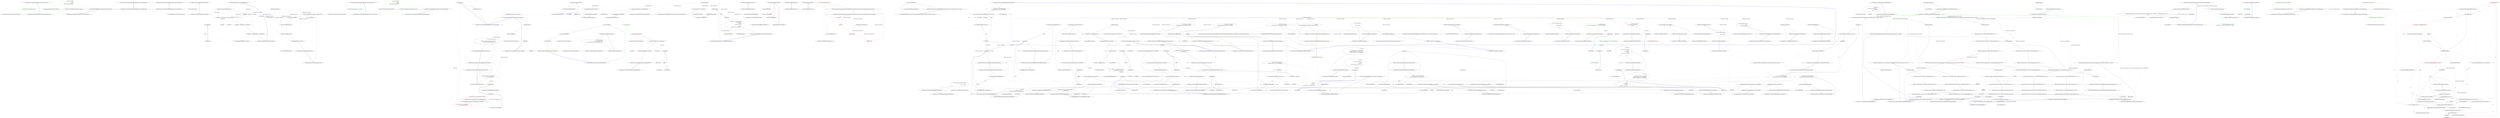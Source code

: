 digraph  {
m0_5 [cluster="HangFire.Redis.States.FailedStateHandler.Unapply(HangFire.Common.States.StateApplyingContext)", file="FailedStateHandler.cs", label="Entry HangFire.Redis.States.FailedStateHandler.Unapply(HangFire.Common.States.StateApplyingContext)", span="17-17"];
m0_6 [cluster="HangFire.Redis.States.FailedStateHandler.Unapply(HangFire.Common.States.StateApplyingContext)", color=green, community=0, file="FailedStateHandler.cs", label="0: context.Transaction.RemoveFromSet(''failed'', context.JobId)", span="19-19"];
m0_7 [cluster="HangFire.Redis.States.FailedStateHandler.Unapply(HangFire.Common.States.StateApplyingContext)", file="FailedStateHandler.cs", label="Exit HangFire.Redis.States.FailedStateHandler.Unapply(HangFire.Common.States.StateApplyingContext)", span="17-17"];
m0_8 [cluster="HangFire.Storage.IWriteOnlyTransaction.RemoveFromSet(string, string)", file="FailedStateHandler.cs", label="Entry HangFire.Storage.IWriteOnlyTransaction.RemoveFromSet(string, string)", span="27-27"];
m0_3 [cluster="HangFire.Common.JobHelper.ToTimestamp(System.DateTime)", file="FailedStateHandler.cs", label="Entry HangFire.Common.JobHelper.ToTimestamp(System.DateTime)", span="35-35"];
m0_4 [cluster="HangFire.Storage.IWriteOnlyTransaction.AddToSet(string, string, double)", file="FailedStateHandler.cs", label="Entry HangFire.Storage.IWriteOnlyTransaction.AddToSet(string, string, double)", span="26-26"];
m0_0 [cluster="HangFire.Redis.States.FailedStateHandler.Apply(HangFire.Common.States.StateApplyingContext)", file="FailedStateHandler.cs", label="Entry HangFire.Redis.States.FailedStateHandler.Apply(HangFire.Common.States.StateApplyingContext)", span="9-9"];
m0_1 [cluster="HangFire.Redis.States.FailedStateHandler.Apply(HangFire.Common.States.StateApplyingContext)", color=green, community=0, file="FailedStateHandler.cs", label="0: context.Transaction.AddToSet(\r\n                ''failed'',\r\n                context.JobId,\r\n                JobHelper.ToTimestamp(DateTime.UtcNow))", span="11-14"];
m0_2 [cluster="HangFire.Redis.States.FailedStateHandler.Apply(HangFire.Common.States.StateApplyingContext)", file="FailedStateHandler.cs", label="Exit HangFire.Redis.States.FailedStateHandler.Apply(HangFire.Common.States.StateApplyingContext)", span="9-9"];
m1_2 [cluster="HangFire.Common.States.IStateChangedFilter.OnStateUnapplied(HangFire.Common.States.StateApplyingContext)", file="IStateChangedFilter.cs", label="Entry HangFire.Common.States.IStateChangedFilter.OnStateUnapplied(HangFire.Common.States.StateApplyingContext)", span="33-33"];
m1_3 [cluster="HangFire.Common.States.IStateChangedFilter.OnStateUnapplied(HangFire.Common.States.StateApplyingContext)", file="IStateChangedFilter.cs", label="Exit HangFire.Common.States.IStateChangedFilter.OnStateUnapplied(HangFire.Common.States.StateApplyingContext)", span="33-33"];
m1_0 [cluster="HangFire.Common.States.IStateChangedFilter.OnStateApplied(HangFire.Common.States.StateApplyingContext)", file="IStateChangedFilter.cs", label="Entry HangFire.Common.States.IStateChangedFilter.OnStateApplied(HangFire.Common.States.StateApplyingContext)", span="27-27"];
m1_1 [cluster="HangFire.Common.States.IStateChangedFilter.OnStateApplied(HangFire.Common.States.StateApplyingContext)", file="IStateChangedFilter.cs", label="Exit HangFire.Common.States.IStateChangedFilter.OnStateApplied(HangFire.Common.States.StateApplyingContext)", span="27-27"];
m2_0 [cluster="HangFire.Common.States.JobState.GetData(HangFire.Common.JobMethod)", file="JobState.cs", label="Entry HangFire.Common.States.JobState.GetData(HangFire.Common.JobMethod)", span="26-26"];
m2_1 [cluster="HangFire.Common.States.JobState.GetData(HangFire.Common.JobMethod)", file="JobState.cs", label="return new Dictionary<string, string>();", span="28-28"];
m2_2 [cluster="HangFire.Common.States.JobState.GetData(HangFire.Common.JobMethod)", file="JobState.cs", label="Exit HangFire.Common.States.JobState.GetData(HangFire.Common.JobMethod)", span="26-26"];
m2_3 [cluster="System.Collections.Generic.Dictionary<TKey, TValue>.Dictionary()", file="JobState.cs", label="Entry System.Collections.Generic.Dictionary<TKey, TValue>.Dictionary()", span="0-0"];
m3_9 [cluster="Hangfire.BackgroundJobServerOptions.WriteToLog(Hangfire.Logging.ILog)", file="JobStateHandler.cs", label="Entry Hangfire.BackgroundJobServerOptions.WriteToLog(Hangfire.Logging.ILog)", span="78-78"];
m3_10 [cluster="Hangfire.BackgroundJobServerOptions.WriteToLog(Hangfire.Logging.ILog)", file="JobStateHandler.cs", label="logger.InfoFormat(''Using the following options for Hangfire Server:'')", span="80-80"];
m3_11 [cluster="Hangfire.BackgroundJobServerOptions.WriteToLog(Hangfire.Logging.ILog)", file="JobStateHandler.cs", label="logger.InfoFormat(''    Worker count: {0}.'', WorkerCount)", span="81-81"];
m3_12 [cluster="Hangfire.BackgroundJobServerOptions.WriteToLog(Hangfire.Logging.ILog)", file="JobStateHandler.cs", label="logger.InfoFormat(''    Listening queues: {0}.'', String.Join('', '', Queues.Select(x => ''''' + x + ''''')))", span="82-82"];
m3_13 [cluster="Hangfire.BackgroundJobServerOptions.WriteToLog(Hangfire.Logging.ILog)", file="JobStateHandler.cs", label="logger.InfoFormat(''    Shutdown timeout: {0}.'', ShutdownTimeout)", span="83-83"];
m3_14 [cluster="Hangfire.BackgroundJobServerOptions.WriteToLog(Hangfire.Logging.ILog)", file="JobStateHandler.cs", label="logger.InfoFormat(''    Schedule polling interval: {0}.'', SchedulePollingInterval)", span="84-84"];
m3_15 [cluster="Hangfire.BackgroundJobServerOptions.WriteToLog(Hangfire.Logging.ILog)", file="JobStateHandler.cs", label="Exit Hangfire.BackgroundJobServerOptions.WriteToLog(Hangfire.Logging.ILog)", span="78-78"];
m3_7 [cluster="System.Math.Min(int, int)", file="JobStateHandler.cs", label="Entry System.Math.Min(int, int)", span="0-0"];
m3_16 [cluster="Hangfire.Logging.ILog.InfoFormat(string, params object[])", file="JobStateHandler.cs", label="Entry Hangfire.Logging.ILog.InfoFormat(string, params object[])", span="217-217"];
m3_8 [cluster="System.TimeSpan.FromSeconds(double)", file="JobStateHandler.cs", label="Entry System.TimeSpan.FromSeconds(double)", span="0-0"];
m3_18 [cluster="Unk.Join", file="JobStateHandler.cs", label="Entry Unk.Join", span=""];
m3_0 [cluster="Hangfire.BackgroundJobServerOptions.BackgroundJobServerOptions()", file="JobStateHandler.cs", label="Entry Hangfire.BackgroundJobServerOptions.BackgroundJobServerOptions()", span="32-32"];
m3_1 [cluster="Hangfire.BackgroundJobServerOptions.BackgroundJobServerOptions()", file="JobStateHandler.cs", label="WorkerCount = Math.Min(Environment.ProcessorCount * 5, MaxDefaultWorkerCount)", span="34-34"];
m3_2 [cluster="Hangfire.BackgroundJobServerOptions.BackgroundJobServerOptions()", file="JobStateHandler.cs", label="ServerName = Environment.MachineName", span="35-35"];
m3_3 [cluster="Hangfire.BackgroundJobServerOptions.BackgroundJobServerOptions()", file="JobStateHandler.cs", label="Queues = new[] { EnqueuedState.DefaultQueue }", span="36-36"];
m3_4 [cluster="Hangfire.BackgroundJobServerOptions.BackgroundJobServerOptions()", file="JobStateHandler.cs", label="ShutdownTimeout = TimeSpan.FromSeconds(15)", span="37-37"];
m3_5 [cluster="Hangfire.BackgroundJobServerOptions.BackgroundJobServerOptions()", file="JobStateHandler.cs", label="SchedulePollingInterval = TimeSpan.FromSeconds(15)", span="38-38"];
m3_6 [cluster="Hangfire.BackgroundJobServerOptions.BackgroundJobServerOptions()", file="JobStateHandler.cs", label="Exit Hangfire.BackgroundJobServerOptions.BackgroundJobServerOptions()", span="32-32"];
m3_19 [cluster="lambda expression", file="JobStateHandler.cs", label="Entry lambda expression", span="82-82"];
m3_20 [cluster="lambda expression", file="JobStateHandler.cs", label="''''' + x + '''''", span="82-82"];
m3_21 [cluster="lambda expression", file="JobStateHandler.cs", label="Exit lambda expression", span="82-82"];
m3_17 [cluster="Unk.Select", file="JobStateHandler.cs", label="Entry Unk.Select", span=""];
m3_22 [file="JobStateHandler.cs", label="Hangfire.BackgroundJobServerOptions", span=""];
m4_5 [cluster="HangFire.Redis.States.ProcessingStateHandler.Unapply(HangFire.Common.States.StateApplyingContext)", file="ProcessingStateHandler.cs", label="Entry HangFire.Redis.States.ProcessingStateHandler.Unapply(HangFire.Common.States.StateApplyingContext)", span="17-17"];
m4_6 [cluster="HangFire.Redis.States.ProcessingStateHandler.Unapply(HangFire.Common.States.StateApplyingContext)", color=green, community=0, file="ProcessingStateHandler.cs", label="0: context.Transaction.RemoveFromSet(''processing'', context.JobId)", span="19-19"];
m4_7 [cluster="HangFire.Redis.States.ProcessingStateHandler.Unapply(HangFire.Common.States.StateApplyingContext)", file="ProcessingStateHandler.cs", label="Exit HangFire.Redis.States.ProcessingStateHandler.Unapply(HangFire.Common.States.StateApplyingContext)", span="17-17"];
m4_8 [cluster="HangFire.Storage.IWriteOnlyTransaction.RemoveFromSet(string, string)", file="ProcessingStateHandler.cs", label="Entry HangFire.Storage.IWriteOnlyTransaction.RemoveFromSet(string, string)", span="27-27"];
m4_3 [cluster="HangFire.Common.JobHelper.ToTimestamp(System.DateTime)", file="ProcessingStateHandler.cs", label="Entry HangFire.Common.JobHelper.ToTimestamp(System.DateTime)", span="35-35"];
m4_4 [cluster="HangFire.Storage.IWriteOnlyTransaction.AddToSet(string, string, double)", file="ProcessingStateHandler.cs", label="Entry HangFire.Storage.IWriteOnlyTransaction.AddToSet(string, string, double)", span="26-26"];
m4_0 [cluster="HangFire.Redis.States.ProcessingStateHandler.Apply(HangFire.Common.States.StateApplyingContext)", file="ProcessingStateHandler.cs", label="Entry HangFire.Redis.States.ProcessingStateHandler.Apply(HangFire.Common.States.StateApplyingContext)", span="9-9"];
m4_1 [cluster="HangFire.Redis.States.ProcessingStateHandler.Apply(HangFire.Common.States.StateApplyingContext)", color=green, community=0, file="ProcessingStateHandler.cs", label="0: context.Transaction.AddToSet(\r\n                ''processing'',\r\n                context.JobId,\r\n                JobHelper.ToTimestamp(DateTime.UtcNow))", span="11-14"];
m4_2 [cluster="HangFire.Redis.States.ProcessingStateHandler.Apply(HangFire.Common.States.StateApplyingContext)", file="ProcessingStateHandler.cs", label="Exit HangFire.Redis.States.ProcessingStateHandler.Apply(HangFire.Common.States.StateApplyingContext)", span="9-9"];
m5_14 [cluster="lambda expression", file="ScheduledState.cs", label="Entry lambda expression", span="22-22"];
m5_31 [cluster="HangFire.SqlServer.SqlServerStorage.GetConnection()", file="ScheduledState.cs", label="Entry HangFire.SqlServer.SqlServerStorage.GetConnection()", span="59-59"];
m5_5 [cluster="HangFire.States.ScheduledState.GetData(HangFire.Common.JobMethod)", file="ScheduledState.cs", label="Exit HangFire.States.ScheduledState.GetData(HangFire.Common.JobMethod)", span="35-35"];
m5_13 [cluster="HangFire.SqlServer.Tests.StorageFacts.Ctor_ThrowsAnException_WhenOptionsValueIsNull()", file="ScheduledState.cs", label="Exit HangFire.SqlServer.Tests.StorageFacts.Ctor_ThrowsAnException_WhenOptionsValueIsNull()", span="19-19"];
m5_32 [cluster="HangFire.SqlServer.Tests.StorageFacts.GetComponents_ReturnsAllNeededComponents()", file="ScheduledState.cs", label="Entry HangFire.SqlServer.Tests.StorageFacts.GetComponents_ReturnsAllNeededComponents()", span="48-48"];
m5_33 [cluster="HangFire.SqlServer.Tests.StorageFacts.GetComponents_ReturnsAllNeededComponents()", color=green, community=0, file="ScheduledState.cs", label="0: var storage = CreateStorage()", span="50-50"];
m5_34 [cluster="HangFire.SqlServer.Tests.StorageFacts.GetComponents_ReturnsAllNeededComponents()", file="ScheduledState.cs", label="var components = storage.GetComponents()", span="52-52"];
m5_35 [cluster="HangFire.SqlServer.Tests.StorageFacts.GetComponents_ReturnsAllNeededComponents()", file="ScheduledState.cs", label="var componentTypes = components.Select(x => x.GetType()).ToArray()", span="54-54"];
m5_36 [cluster="HangFire.SqlServer.Tests.StorageFacts.GetComponents_ReturnsAllNeededComponents()", file="ScheduledState.cs", label="Assert.Contains(typeof(ExpirationManager), componentTypes)", span="55-55"];
m5_37 [cluster="HangFire.SqlServer.Tests.StorageFacts.GetComponents_ReturnsAllNeededComponents()", file="ScheduledState.cs", label="Exit HangFire.SqlServer.Tests.StorageFacts.GetComponents_ReturnsAllNeededComponents()", span="48-48"];
m5_45 [cluster="object.GetType()", file="ScheduledState.cs", label="Entry object.GetType()", span="0-0"];
m5_8 [cluster="lambda expression", file="ScheduledState.cs", label="Exit lambda expression", span="13-13"];
m5_9 [cluster="HangFire.SqlServer.SqlServerStorage.SqlServerStorage(string)", color=red, community=0, file="ScheduledState.cs", label="0: Entry HangFire.SqlServer.SqlServerStorage.SqlServerStorage(string)", span="32-32"];
m5_11 [cluster="HangFire.SqlServer.Tests.StorageFacts.Ctor_ThrowsAnException_WhenOptionsValueIsNull()", color=red, community=0, file="ScheduledState.cs", label="0: var exception = Assert.Throws<ArgumentNullException>(\r\n                () => new SqlServerStorage(''hello'', null))", span="21-22"];
m5_10 [cluster="HangFire.SqlServer.Tests.StorageFacts.Ctor_ThrowsAnException_WhenOptionsValueIsNull()", file="ScheduledState.cs", label="Entry HangFire.SqlServer.Tests.StorageFacts.Ctor_ThrowsAnException_WhenOptionsValueIsNull()", span="19-19"];
m5_12 [cluster="HangFire.SqlServer.Tests.StorageFacts.Ctor_ThrowsAnException_WhenOptionsValueIsNull()", file="ScheduledState.cs", label="Assert.Equal(''options'', exception.ParamName)", span="24-24"];
m5_4 [cluster="HangFire.States.ScheduledState.GetData(HangFire.Common.JobMethod)", file="ScheduledState.cs", label="return new Dictionary<string, string>\r\n                {\r\n                    { ''ScheduledAt'', JobHelper.ToStringTimestamp(DateTime.UtcNow) },\r\n                    { ''EnqueueAt'', JobHelper.ToStringTimestamp(EnqueueAt) }\r\n                };", span="37-41"];
m5_23 [cluster="HangFire.SqlServer.Tests.StorageFacts.CreateStorage()", file="ScheduledState.cs", label="Entry HangFire.SqlServer.Tests.StorageFacts.CreateStorage()", span="58-58"];
m5_46 [cluster="HangFire.SqlServer.Tests.StorageFacts.CreateStorage()", file="ScheduledState.cs", label="return new SqlServerStorage(\r\n                ConnectionUtils.GetConnectionString(),\r\n                new SqlServerStorageOptions { PrepareSchemaIfNecessary = false });", span="60-62"];
m5_47 [cluster="HangFire.SqlServer.Tests.StorageFacts.CreateStorage()", file="ScheduledState.cs", label="Exit HangFire.SqlServer.Tests.StorageFacts.CreateStorage()", span="58-58"];
m5_40 [cluster="Unk.ToArray", file="ScheduledState.cs", label="Entry Unk.ToArray", span=""];
m5_25 [cluster="Unk.NotNull", file="ScheduledState.cs", label="Entry Unk.NotNull", span=""];
m5_6 [cluster="lambda expression", file="ScheduledState.cs", label="Entry lambda expression", span="13-13"];
m5_24 [cluster="HangFire.SqlServer.SqlServerStorage.GetMonitoringApi()", file="ScheduledState.cs", label="Entry HangFire.SqlServer.SqlServerStorage.GetMonitoringApi()", span="54-54"];
m5_17 [cluster="HangFire.States.ScheduledState.Handler.Unapply(HangFire.Common.States.StateApplyingContext)", color=red, community=0, file="ScheduledState.cs", label="0: context.Transaction.RemoveFromSet(''schedule'', context.JobId)", span="56-56"];
m5_15 [cluster="lambda expression", file="ScheduledState.cs", label="new SqlServerStorage(''hello'', null)", span="22-22"];
m5_42 [cluster="lambda expression", file="ScheduledState.cs", label="Entry lambda expression", span="54-54"];
m5_44 [cluster="lambda expression", file="ScheduledState.cs", label="Exit lambda expression", span="54-54"];
m5_43 [cluster="lambda expression", file="ScheduledState.cs", label="x.GetType()", span="54-54"];
m5_16 [cluster="HangFire.States.ScheduledState.Handler.Unapply(HangFire.Common.States.StateApplyingContext)", file="ScheduledState.cs", label="Entry HangFire.States.ScheduledState.Handler.Unapply(HangFire.Common.States.StateApplyingContext)", span="54-54"];
m5_7 [cluster="HangFire.Common.JobHelper.ToStringTimestamp(System.DateTime)", file="ScheduledState.cs", label="Entry HangFire.Common.JobHelper.ToStringTimestamp(System.DateTime)", span="46-46"];
m5_26 [cluster="HangFire.SqlServer.Tests.StorageFacts.GetConnection_ReturnsNonNullInstance()", file="ScheduledState.cs", label="Entry HangFire.SqlServer.Tests.StorageFacts.GetConnection_ReturnsNonNullInstance()", span="38-38"];
m5_27 [cluster="HangFire.SqlServer.Tests.StorageFacts.GetConnection_ReturnsNonNullInstance()", file="ScheduledState.cs", label="var storage = CreateStorage()", span="40-40"];
m5_28 [cluster="HangFire.SqlServer.Tests.StorageFacts.GetConnection_ReturnsNonNullInstance()", file="ScheduledState.cs", label="var connection = storage.GetConnection()", span="41-41"];
m5_29 [cluster="HangFire.SqlServer.Tests.StorageFacts.GetConnection_ReturnsNonNullInstance()", file="ScheduledState.cs", label="Assert.NotNull(connection)", span="43-43"];
m5_30 [cluster="HangFire.SqlServer.Tests.StorageFacts.GetConnection_ReturnsNonNullInstance()", file="ScheduledState.cs", label="Exit HangFire.SqlServer.Tests.StorageFacts.GetConnection_ReturnsNonNullInstance()", span="38-38"];
m5_41 [cluster="Unk.Contains", file="ScheduledState.cs", label="Entry Unk.Contains", span=""];
m5_39 [cluster="Unk.Select", file="ScheduledState.cs", label="Entry Unk.Select", span=""];
m5_18 [cluster="HangFire.SqlServer.Tests.StorageFacts.GetMonitoringApi_ReturnsNonNullInstance()", file="ScheduledState.cs", label="Entry HangFire.SqlServer.Tests.StorageFacts.GetMonitoringApi_ReturnsNonNullInstance()", span="28-28"];
m5_3 [cluster="HangFire.SqlServer.Tests.StorageFacts.Ctor_ThrowsAnException_WhenConnectionStringIsNull()", file="ScheduledState.cs", label="Exit HangFire.SqlServer.Tests.StorageFacts.Ctor_ThrowsAnException_WhenConnectionStringIsNull()", span="10-10"];
m5_38 [cluster="HangFire.SqlServer.SqlServerStorage.GetComponents()", file="ScheduledState.cs", label="Entry HangFire.SqlServer.SqlServerStorage.GetComponents()", span="64-64"];
m5_0 [cluster="HangFire.SqlServer.Tests.StorageFacts.Ctor_ThrowsAnException_WhenConnectionStringIsNull()", file="ScheduledState.cs", label="Entry HangFire.SqlServer.Tests.StorageFacts.Ctor_ThrowsAnException_WhenConnectionStringIsNull()", span="10-10"];
m5_1 [cluster="HangFire.SqlServer.Tests.StorageFacts.Ctor_ThrowsAnException_WhenConnectionStringIsNull()", file="ScheduledState.cs", label="var exception = Assert.Throws<ArgumentNullException>(\r\n                () => new SqlServerStorage(null))", span="12-13"];
m5_2 [cluster="HangFire.SqlServer.Tests.StorageFacts.Ctor_ThrowsAnException_WhenConnectionStringIsNull()", file="ScheduledState.cs", label="Assert.Equal(''connectionString'', exception.ParamName)", span="15-15"];
m5_19 [cluster="HangFire.SqlServer.Tests.StorageFacts.GetMonitoringApi_ReturnsNonNullInstance()", file="ScheduledState.cs", label="var storage = CreateStorage()", span="30-30"];
m5_48 [cluster="HangFire.SqlServer.Tests.ConnectionUtils.GetConnectionString()", file="ScheduledState.cs", label="Entry HangFire.SqlServer.Tests.ConnectionUtils.GetConnectionString()", span="26-26"];
m5_49 [cluster="HangFire.SqlServer.SqlServerStorageOptions.SqlServerStorageOptions()", file="ScheduledState.cs", label="Entry HangFire.SqlServer.SqlServerStorageOptions.SqlServerStorageOptions()", span="24-24"];
m5_20 [cluster="HangFire.SqlServer.Tests.StorageFacts.GetMonitoringApi_ReturnsNonNullInstance()", file="ScheduledState.cs", label="HangFire.States.ScheduledState", span=""];
m5_21 [cluster="HangFire.SqlServer.Tests.StorageFacts.GetMonitoringApi_ReturnsNonNullInstance()", file="ScheduledState.cs", label="Assert.NotNull(api)", span="33-33"];
m5_22 [cluster="HangFire.SqlServer.Tests.StorageFacts.GetMonitoringApi_ReturnsNonNullInstance()", file="ScheduledState.cs", label="Exit HangFire.SqlServer.Tests.StorageFacts.GetMonitoringApi_ReturnsNonNullInstance()", span="28-28"];
m6_19 [cluster="HangFire.Redis.RedisStorage.GetConnection()", file="SqlServerMonitoringApi.cs", label="Entry HangFire.Redis.RedisStorage.GetConnection()", span="73-73"];
m6_20 [cluster="HangFire.Redis.RedisStorage.GetConnection()", file="SqlServerMonitoringApi.cs", label="return new RedisConnection(_pooledManager.GetClient());", span="75-75"];
m6_21 [cluster="HangFire.Redis.RedisStorage.GetConnection()", file="SqlServerMonitoringApi.cs", label="Exit HangFire.Redis.RedisStorage.GetConnection()", span="73-73"];
m6_13 [cluster="RedisClientManagerConfig.cstr", file="SqlServerMonitoringApi.cs", label="Entry RedisClientManagerConfig.cstr", span=""];
m6_14 [cluster="HangFire.Redis.RedisStorage.GetMonitoringApi()", file="SqlServerMonitoringApi.cs", label="Entry HangFire.Redis.RedisStorage.GetMonitoringApi()", span="68-68"];
m6_15 [cluster="HangFire.Redis.RedisStorage.GetMonitoringApi()", file="SqlServerMonitoringApi.cs", label="return new RedisMonitoringApi(_pooledManager.GetClient());", span="70-70"];
m6_16 [cluster="HangFire.Redis.RedisStorage.GetMonitoringApi()", file="SqlServerMonitoringApi.cs", label="Exit HangFire.Redis.RedisStorage.GetMonitoringApi()", span="68-68"];
m6_18 [cluster="Unk.GetClient", file="SqlServerMonitoringApi.cs", label="Entry Unk.GetClient", span=""];
m6_4 [cluster="HangFire.Redis.RedisStorage.RedisStorage(string, int)", file="SqlServerMonitoringApi.cs", label="Entry HangFire.Redis.RedisStorage.RedisStorage(string, int)", span="41-41"];
m6_5 [cluster="HangFire.Redis.RedisStorage.RedisStorage(string, int)", file="SqlServerMonitoringApi.cs", label="Exit HangFire.Redis.RedisStorage.RedisStorage(string, int)", span="41-41"];
m6_23 [cluster="HangFire.Redis.RedisStorage.GetComponents()", file="SqlServerMonitoringApi.cs", label="Entry HangFire.Redis.RedisStorage.GetComponents()", span="78-78"];
m6_24 [cluster="HangFire.Redis.RedisStorage.GetComponents()", file="SqlServerMonitoringApi.cs", label="yield return new FetchedJobsWatcher(this, new StateMachineFactory(this));", span="80-80"];
m6_25 [cluster="HangFire.Redis.RedisStorage.GetComponents()", file="SqlServerMonitoringApi.cs", label="Exit HangFire.Redis.RedisStorage.GetComponents()", span="78-78"];
m6_27 [cluster="HangFire.States.StateMachineFactory.StateMachineFactory(HangFire.JobStorage)", file="SqlServerMonitoringApi.cs", label="Entry HangFire.States.StateMachineFactory.StateMachineFactory(HangFire.JobStorage)", span="16-16"];
m6_28 [cluster="HangFire.Redis.RedisStorage.GetStateHandlers()", file="SqlServerMonitoringApi.cs", label="Entry HangFire.Redis.RedisStorage.GetStateHandlers()", span="83-83"];
m6_29 [cluster="HangFire.Redis.RedisStorage.GetStateHandlers()", file="SqlServerMonitoringApi.cs", label="yield return new FailedStateHandler();", span="85-85"];
m6_30 [cluster="HangFire.Redis.RedisStorage.GetStateHandlers()", file="SqlServerMonitoringApi.cs", label="yield return new ProcessingStateHandler();", span="86-86"];
m6_31 [cluster="HangFire.Redis.RedisStorage.GetStateHandlers()", file="SqlServerMonitoringApi.cs", label="yield return new SucceededStateHandler();", span="87-87"];
m6_32 [cluster="HangFire.Redis.RedisStorage.GetStateHandlers()", file="SqlServerMonitoringApi.cs", label="Exit HangFire.Redis.RedisStorage.GetStateHandlers()", span="83-83"];
m6_34 [cluster="HangFire.Redis.ProcessingStateHandler.ProcessingStateHandler()", file="SqlServerMonitoringApi.cs", label="Entry HangFire.Redis.ProcessingStateHandler.ProcessingStateHandler()", span="23-23"];
m6_2 [cluster="HangFire.Redis.RedisStorage.RedisStorage(string)", file="SqlServerMonitoringApi.cs", label="Entry HangFire.Redis.RedisStorage.RedisStorage(string)", span="36-36"];
m6_3 [cluster="HangFire.Redis.RedisStorage.RedisStorage(string)", file="SqlServerMonitoringApi.cs", label="Exit HangFire.Redis.RedisStorage.RedisStorage(string)", span="36-36"];
m6_12 [cluster="PooledRedisClientManager.cstr", file="SqlServerMonitoringApi.cs", label="Entry PooledRedisClientManager.cstr", span=""];
m6_39 [cluster="string.Format(string, object, object)", file="SqlServerMonitoringApi.cs", label="Entry string.Format(string, object, object)", span="0-0"];
m6_17 [cluster="RedisMonitoringApi.cstr", file="SqlServerMonitoringApi.cs", label="Entry RedisMonitoringApi.cstr", span=""];
m6_33 [cluster="HangFire.Redis.FailedStateHandler.FailedStateHandler()", file="SqlServerMonitoringApi.cs", label="Entry HangFire.Redis.FailedStateHandler.FailedStateHandler()", span="23-23"];
m6_36 [cluster="HangFire.Redis.RedisStorage.ToString()", file="SqlServerMonitoringApi.cs", label="Entry HangFire.Redis.RedisStorage.ToString()", span="90-90"];
m6_37 [cluster="HangFire.Redis.RedisStorage.ToString()", file="SqlServerMonitoringApi.cs", label="return String.Format(''redis://{0}/{1}'', HostAndPort, Db);", span="92-92"];
m6_38 [cluster="HangFire.Redis.RedisStorage.ToString()", file="SqlServerMonitoringApi.cs", label="Exit HangFire.Redis.RedisStorage.ToString()", span="90-90"];
m6_0 [cluster="HangFire.Redis.RedisStorage.RedisStorage()", file="SqlServerMonitoringApi.cs", label="Entry HangFire.Redis.RedisStorage.RedisStorage()", span="31-31"];
m6_1 [cluster="HangFire.Redis.RedisStorage.RedisStorage()", file="SqlServerMonitoringApi.cs", label="Exit HangFire.Redis.RedisStorage.RedisStorage()", span="31-31"];
m6_6 [cluster="HangFire.Redis.RedisStorage.RedisStorage(string, int, HangFire.Redis.RedisStorageOptions)", file="SqlServerMonitoringApi.cs", label="Entry HangFire.Redis.RedisStorage.RedisStorage(string, int, HangFire.Redis.RedisStorageOptions)", span="46-46"];
m6_7 [cluster="HangFire.Redis.RedisStorage.RedisStorage(string, int, HangFire.Redis.RedisStorageOptions)", file="SqlServerMonitoringApi.cs", label="HostAndPort = hostAndPort", span="48-48"];
m6_8 [cluster="HangFire.Redis.RedisStorage.RedisStorage(string, int, HangFire.Redis.RedisStorageOptions)", file="SqlServerMonitoringApi.cs", label="Db = db", span="49-49"];
m6_9 [cluster="HangFire.Redis.RedisStorage.RedisStorage(string, int, HangFire.Redis.RedisStorageOptions)", file="SqlServerMonitoringApi.cs", label="Options = options", span="50-50"];
m6_10 [cluster="HangFire.Redis.RedisStorage.RedisStorage(string, int, HangFire.Redis.RedisStorageOptions)", file="SqlServerMonitoringApi.cs", label="_pooledManager = new PooledRedisClientManager(\r\n                new []{ HostAndPort },\r\n                new string[0],\r\n                new RedisClientManagerConfig\r\n                {\r\n                    DefaultDb = Db,\r\n                    MaxWritePoolSize = Options.ConnectionPoolSize\r\n                })", span="52-59"];
m6_11 [cluster="HangFire.Redis.RedisStorage.RedisStorage(string, int, HangFire.Redis.RedisStorageOptions)", file="SqlServerMonitoringApi.cs", label="Exit HangFire.Redis.RedisStorage.RedisStorage(string, int, HangFire.Redis.RedisStorageOptions)", span="46-46"];
m6_22 [cluster="RedisConnection.cstr", file="SqlServerMonitoringApi.cs", label="Entry RedisConnection.cstr", span=""];
m6_35 [cluster="HangFire.Redis.SucceededStateHandler.SucceededStateHandler()", file="SqlServerMonitoringApi.cs", label="Entry HangFire.Redis.SucceededStateHandler.SucceededStateHandler()", span="21-21"];
m6_26 [cluster="HangFire.Redis.FetchedJobsWatcher.FetchedJobsWatcher(HangFire.JobStorage, HangFire.States.IStateMachineFactory)", file="SqlServerMonitoringApi.cs", label="Entry HangFire.Redis.FetchedJobsWatcher.FetchedJobsWatcher(HangFire.JobStorage, HangFire.States.IStateMachineFactory)", span="33-33"];
m6_40 [file="SqlServerMonitoringApi.cs", label="HangFire.Redis.RedisStorage", span=""];
m7_8 [cluster="System.ArgumentNullException.ArgumentNullException(string)", file="StateApplyingContext.cs", label="Entry System.ArgumentNullException.ArgumentNullException(string)", span="0-0"];
m7_0 [cluster="HangFire.Common.States.StateApplyingContext.StateApplyingContext(HangFire.Common.States.StateContext, HangFire.Storage.IWriteOnlyTransaction, HangFire.Common.States.JobState)", file="StateApplyingContext.cs", label="Entry HangFire.Common.States.StateApplyingContext.StateApplyingContext(HangFire.Common.States.StateContext, HangFire.Storage.IWriteOnlyTransaction, HangFire.Common.States.JobState)", span="23-23"];
m7_1 [cluster="HangFire.Common.States.StateApplyingContext.StateApplyingContext(HangFire.Common.States.StateContext, HangFire.Storage.IWriteOnlyTransaction, HangFire.Common.States.JobState)", color=red, community=0, file="StateApplyingContext.cs", label="0: transaction == null", span="29-29"];
m7_3 [cluster="HangFire.Common.States.StateApplyingContext.StateApplyingContext(HangFire.Common.States.StateContext, HangFire.Storage.IWriteOnlyTransaction, HangFire.Common.States.JobState)", color=red, community=0, file="StateApplyingContext.cs", label="0: state == null", span="30-30"];
m7_5 [cluster="HangFire.Common.States.StateApplyingContext.StateApplyingContext(HangFire.Common.States.StateContext, HangFire.Storage.IWriteOnlyTransaction, HangFire.Common.States.JobState)", color=red, community=0, file="StateApplyingContext.cs", label="0: Transaction = transaction", span="32-32"];
m7_6 [cluster="HangFire.Common.States.StateApplyingContext.StateApplyingContext(HangFire.Common.States.StateContext, HangFire.Storage.IWriteOnlyTransaction, HangFire.Common.States.JobState)", color=red, community=0, file="StateApplyingContext.cs", label="0: ApplyingState = state", span="33-33"];
m7_2 [cluster="HangFire.Common.States.StateApplyingContext.StateApplyingContext(HangFire.Common.States.StateContext, HangFire.Storage.IWriteOnlyTransaction, HangFire.Common.States.JobState)", color=red, community=0, file="StateApplyingContext.cs", label="0: throw new ArgumentNullException(''transaction'');", span="29-29"];
m7_4 [cluster="HangFire.Common.States.StateApplyingContext.StateApplyingContext(HangFire.Common.States.StateContext, HangFire.Storage.IWriteOnlyTransaction, HangFire.Common.States.JobState)", color=red, community=0, file="StateApplyingContext.cs", label="0: throw new ArgumentNullException(''state'');", span="30-30"];
m7_7 [cluster="HangFire.Common.States.StateApplyingContext.StateApplyingContext(HangFire.Common.States.StateContext, HangFire.Storage.IWriteOnlyTransaction, HangFire.Common.States.JobState)", file="StateApplyingContext.cs", label="Exit HangFire.Common.States.StateApplyingContext.StateApplyingContext(HangFire.Common.States.StateContext, HangFire.Storage.IWriteOnlyTransaction, HangFire.Common.States.JobState)", span="23-23"];
m7_9 [file="StateApplyingContext.cs", label="HangFire.Common.States.StateApplyingContext", span=""];
m8_3 [cluster="System.NotSupportedException.NotSupportedException()", file="StateMachine.cs", label="Entry System.NotSupportedException.NotSupportedException()", span="0-0"];
m8_0 [cluster="HangFire.Tests.CustomTypeConverter.ConvertTo(System.ComponentModel.ITypeDescriptorContext, System.Globalization.CultureInfo, object, System.Type)", file="StateMachine.cs", label="Entry HangFire.Tests.CustomTypeConverter.ConvertTo(System.ComponentModel.ITypeDescriptorContext, System.Globalization.CultureInfo, object, System.Type)", span="8-8"];
m8_1 [cluster="HangFire.Tests.CustomTypeConverter.ConvertTo(System.ComponentModel.ITypeDescriptorContext, System.Globalization.CultureInfo, object, System.Type)", file="StateMachine.cs", label="throw new NotSupportedException();", span="10-10"];
m8_2 [cluster="HangFire.Tests.CustomTypeConverter.ConvertTo(System.ComponentModel.ITypeDescriptorContext, System.Globalization.CultureInfo, object, System.Type)", file="StateMachine.cs", label="Exit HangFire.Tests.CustomTypeConverter.ConvertTo(System.ComponentModel.ITypeDescriptorContext, System.Globalization.CultureInfo, object, System.Type)", span="8-8"];
m9_239 [cluster="HangFire.Tests.States.StateSteps.ThenTheHistoryForFollowingStatesWereAdded(Table)", file="StateSteps.cs", label="Entry HangFire.Tests.States.StateSteps.ThenTheHistoryForFollowingStatesWereAdded(Table)", span="448-448"];
m9_240 [cluster="HangFire.Tests.States.StateSteps.ThenTheHistoryForFollowingStatesWereAdded(Table)", file="StateSteps.cs", label="var serializedHistory = Redis.Client.GetAllItemsFromList(\r\n                String.Format(''hangfire:job:{0}:history'', JobSteps.DefaultJobId))", span="450-451"];
m9_243 [cluster="HangFire.Tests.States.StateSteps.ThenTheHistoryForFollowingStatesWereAdded(Table)", file="StateSteps.cs", label="i < table.RowCount", span="454-454"];
m9_244 [cluster="HangFire.Tests.States.StateSteps.ThenTheHistoryForFollowingStatesWereAdded(Table)", file="StateSteps.cs", label="Assert.Equal(table.Rows[i][''State''], history[i][''State''])", span="456-456"];
m9_241 [cluster="HangFire.Tests.States.StateSteps.ThenTheHistoryForFollowingStatesWereAdded(Table)", file="StateSteps.cs", label="var history = serializedHistory.Select(JobHelper.FromJson<Dictionary<string, string>>).ToList()", span="452-452"];
m9_242 [cluster="HangFire.Tests.States.StateSteps.ThenTheHistoryForFollowingStatesWereAdded(Table)", file="StateSteps.cs", label="var i = 0", span="454-454"];
m9_245 [cluster="HangFire.Tests.States.StateSteps.ThenTheHistoryForFollowingStatesWereAdded(Table)", file="StateSteps.cs", label="i++", span="454-454"];
m9_246 [cluster="HangFire.Tests.States.StateSteps.ThenTheHistoryForFollowingStatesWereAdded(Table)", file="StateSteps.cs", label="Exit HangFire.Tests.States.StateSteps.ThenTheHistoryForFollowingStatesWereAdded(Table)", span="448-448"];
m9_135 [cluster="HangFire.Common.States.JobState.GetData(HangFire.Common.JobMethod)", file="StateSteps.cs", label="Entry HangFire.Common.States.JobState.GetData(HangFire.Common.JobMethod)", span="26-26"];
m9_153 [cluster="HangFire.Tests.States.StateSteps.ThenProcessingTimestampIsSetToUtcNow()", file="StateSteps.cs", label="Entry HangFire.Tests.States.StateSteps.ThenProcessingTimestampIsSetToUtcNow()", span="307-307"];
m9_154 [cluster="HangFire.Tests.States.StateSteps.ThenProcessingTimestampIsSetToUtcNow()", file="StateSteps.cs", label="var score = Redis.Client.GetItemScoreInSortedSet(''hangfire:processing'', JobSteps.DefaultJobId)", span="309-309"];
m9_155 [cluster="HangFire.Tests.States.StateSteps.ThenProcessingTimestampIsSetToUtcNow()", file="StateSteps.cs", label="var timestamp = JobHelper.FromTimestamp((long)score)", span="310-310"];
m9_156 [cluster="HangFire.Tests.States.StateSteps.ThenProcessingTimestampIsSetToUtcNow()", file="StateSteps.cs", label="Assert.True(timestamp > DateTime.UtcNow.AddSeconds(-1))", span="312-312"];
m9_157 [cluster="HangFire.Tests.States.StateSteps.ThenProcessingTimestampIsSetToUtcNow()", file="StateSteps.cs", label="Assert.True(timestamp < DateTime.UtcNow.AddSeconds(1))", span="313-313"];
m9_158 [cluster="HangFire.Tests.States.StateSteps.ThenProcessingTimestampIsSetToUtcNow()", file="StateSteps.cs", label="Exit HangFire.Tests.States.StateSteps.ThenProcessingTimestampIsSetToUtcNow()", span="307-307"];
m9_137 [cluster="HangFire.Tests.States.StateSteps.ThenTheJobShouldBeAddedToTheFailedSet()", file="StateSteps.cs", label="Entry HangFire.Tests.States.StateSteps.ThenTheJobShouldBeAddedToTheFailedSet()", span="282-282"];
m9_138 [cluster="HangFire.Tests.States.StateSteps.ThenTheJobShouldBeAddedToTheFailedSet()", file="StateSteps.cs", label="Assert.Equal(1, Redis.Client.GetSortedSetCount(''hangfire:failed''))", span="284-284"];
m9_139 [cluster="HangFire.Tests.States.StateSteps.ThenTheJobShouldBeAddedToTheFailedSet()", file="StateSteps.cs", label="Assert.True(Redis.Client.SortedSetContainsItem(''hangfire:failed'', JobSteps.DefaultJobId))", span="285-285"];
m9_140 [cluster="HangFire.Tests.States.StateSteps.ThenTheJobShouldBeAddedToTheFailedSet()", file="StateSteps.cs", label="Exit HangFire.Tests.States.StateSteps.ThenTheJobShouldBeAddedToTheFailedSet()", span="282-282"];
m9_90 [cluster="HangFire.Tests.States.StateSteps.WhenIChangeTheStateOfTheJobToTheStateAllowedTransitions(string, string)", file="StateSteps.cs", label="Entry HangFire.Tests.States.StateSteps.WhenIChangeTheStateOfTheJobToTheStateAllowedTransitions(string, string)", span="198-198"];
m9_91 [cluster="HangFire.Tests.States.StateSteps.WhenIChangeTheStateOfTheJobToTheStateAllowedTransitions(string, string)", file="StateSteps.cs", label="var stateMachine = new StateMachine(\r\n                new RedisConnection(Redis.Storage, Redis.Client), _handlers, _filters)", span="201-202"];
m9_92 [cluster="HangFire.Tests.States.StateSteps.WhenIChangeTheStateOfTheJobToTheStateAllowedTransitions(string, string)", file="StateSteps.cs", label="stateMachine.ChangeState(JobSteps.DefaultJobId, _stateMocks[state].Object, allowedState)", span="203-203"];
m9_93 [cluster="HangFire.Tests.States.StateSteps.WhenIChangeTheStateOfTheJobToTheStateAllowedTransitions(string, string)", file="StateSteps.cs", label="Exit HangFire.Tests.States.StateSteps.WhenIChangeTheStateOfTheJobToTheStateAllowedTransitions(string, string)", span="198-198"];
m9_152 [cluster="Unk.False", file="StateSteps.cs", label="Entry Unk.False", span=""];
m9_19 [cluster="HangFire.Tests.States.StateSteps.GivenTheEnqueuedState()", file="StateSteps.cs", label="Entry HangFire.Tests.States.StateSteps.GivenTheEnqueuedState()", span="76-76"];
m9_20 [cluster="HangFire.Tests.States.StateSteps.GivenTheEnqueuedState()", file="StateSteps.cs", label="_state = new EnqueuedState\r\n            {\r\n                Reason = ''SomeReason''\r\n            }", span="78-81"];
m9_21 [cluster="HangFire.Tests.States.StateSteps.GivenTheEnqueuedState()", file="StateSteps.cs", label="Exit HangFire.Tests.States.StateSteps.GivenTheEnqueuedState()", span="76-76"];
m9_162 [cluster="HangFire.Tests.States.StateSteps.ThenTheScheduleContainsTheJobThatWillBeEnqueuedTomorrow()", file="StateSteps.cs", label="Entry HangFire.Tests.States.StateSteps.ThenTheScheduleContainsTheJobThatWillBeEnqueuedTomorrow()", span="317-317"];
m9_163 [cluster="HangFire.Tests.States.StateSteps.ThenTheScheduleContainsTheJobThatWillBeEnqueuedTomorrow()", file="StateSteps.cs", label="Assert.True(Redis.Client.SortedSetContainsItem(''hangfire:schedule'', JobSteps.DefaultJobId))", span="319-319"];
m9_164 [cluster="HangFire.Tests.States.StateSteps.ThenTheScheduleContainsTheJobThatWillBeEnqueuedTomorrow()", file="StateSteps.cs", label="var score = Redis.Client.GetItemScoreInSortedSet(''hangfire:schedule'', JobSteps.DefaultJobId)", span="320-320"];
m9_165 [cluster="HangFire.Tests.States.StateSteps.ThenTheScheduleContainsTheJobThatWillBeEnqueuedTomorrow()", file="StateSteps.cs", label="var timestamp = JobHelper.FromTimestamp((long) score)", span="321-321"];
m9_166 [cluster="HangFire.Tests.States.StateSteps.ThenTheScheduleContainsTheJobThatWillBeEnqueuedTomorrow()", file="StateSteps.cs", label="Assert.True(timestamp >= DateTime.UtcNow.Date.AddDays(1))", span="323-323"];
m9_167 [cluster="HangFire.Tests.States.StateSteps.ThenTheScheduleContainsTheJobThatWillBeEnqueuedTomorrow()", file="StateSteps.cs", label="Assert.True(timestamp < DateTime.UtcNow.Date.AddDays(2))", span="324-324"];
m9_168 [cluster="HangFire.Tests.States.StateSteps.ThenTheScheduleContainsTheJobThatWillBeEnqueuedTomorrow()", file="StateSteps.cs", label="Exit HangFire.Tests.States.StateSteps.ThenTheScheduleContainsTheJobThatWillBeEnqueuedTomorrow()", span="317-317"];
m9_64 [cluster="HangFire.Tests.States.StateSteps.GivenAStateChangingFilterThatChangesTheStateToThe(string, string)", file="StateSteps.cs", label="Entry HangFire.Tests.States.StateSteps.GivenAStateChangingFilterThatChangesTheStateToThe(string, string)", span="122-122"];
m9_65 [cluster="HangFire.Tests.States.StateSteps.GivenAStateChangingFilterThatChangesTheStateToThe(string, string)", file="StateSteps.cs", label="Given(String.Format(''a '{0}' state'', state))", span="124-124"];
m9_66 [cluster="HangFire.Tests.States.StateSteps.GivenAStateChangingFilterThatChangesTheStateToThe(string, string)", file="StateSteps.cs", label="_filters.Add(\r\n                new TestStateChangingFilter(name, _stateChangingResults, _stateMocks[state].Object))", span="126-127"];
m9_67 [cluster="HangFire.Tests.States.StateSteps.GivenAStateChangingFilterThatChangesTheStateToThe(string, string)", file="StateSteps.cs", label="Exit HangFire.Tests.States.StateSteps.GivenAStateChangingFilterThatChangesTheStateToThe(string, string)", span="122-122"];
m9_89 [cluster="Unk.ChangeState", file="StateSteps.cs", label="Entry Unk.ChangeState", span=""];
m9_202 [cluster="Unk.Unapply", file="StateSteps.cs", label="Entry Unk.Unapply", span=""];
m9_102 [cluster="Unk.ForEach", file="StateSteps.cs", label="Entry Unk.ForEach", span=""];
m9_48 [cluster="Unk.Given", file="StateSteps.cs", label="Entry Unk.Given", span=""];
m9_169 [cluster="HangFire.Tests.States.StateSteps.ThenTheScheduleDoesNotContainTheJob()", file="StateSteps.cs", label="Entry HangFire.Tests.States.StateSteps.ThenTheScheduleDoesNotContainTheJob()", span="328-328"];
m9_170 [cluster="HangFire.Tests.States.StateSteps.ThenTheScheduleDoesNotContainTheJob()", file="StateSteps.cs", label="Assert.False(Redis.Client.SortedSetContainsItem(''hangfire:schedule'', JobSteps.DefaultJobId))", span="330-330"];
m9_171 [cluster="HangFire.Tests.States.StateSteps.ThenTheScheduleDoesNotContainTheJob()", file="StateSteps.cs", label="Exit HangFire.Tests.States.StateSteps.ThenTheScheduleDoesNotContainTheJob()", span="328-328"];
m9_136 [cluster="HangFire.Tests.TableAssert.ContainsFollowingItems(Table, System.Collections.Generic.IDictionary<string, string>)", file="StateSteps.cs", label="Entry HangFire.Tests.TableAssert.ContainsFollowingItems(Table, System.Collections.Generic.IDictionary<string, string>)", span="8-8"];
m9_228 [cluster="Unk.ContainsKey", file="StateSteps.cs", label="Entry Unk.ContainsKey", span=""];
m9_212 [cluster="HangFire.Tests.States.StateSteps.ThenTheHistoryRecordShouldContainProperties()", file="StateSteps.cs", label="Entry HangFire.Tests.States.StateSteps.ThenTheHistoryRecordShouldContainProperties()", span="401-401"];
m9_213 [cluster="HangFire.Tests.States.StateSteps.ThenTheHistoryRecordShouldContainProperties()", file="StateSteps.cs", label="var entry = Redis.Client.RemoveStartFromList(\r\n                String.Format(''hangfire:job:{0}:history'', JobSteps.DefaultJobId))", span="403-404"];
m9_214 [cluster="HangFire.Tests.States.StateSteps.ThenTheHistoryRecordShouldContainProperties()", file="StateSteps.cs", label="Assert.NotNull(entry)", span="405-405"];
m9_215 [cluster="HangFire.Tests.States.StateSteps.ThenTheHistoryRecordShouldContainProperties()", file="StateSteps.cs", label="var history = JobHelper.FromJson<Dictionary<string, string>>(entry)", span="407-407"];
m9_216 [cluster="HangFire.Tests.States.StateSteps.ThenTheHistoryRecordShouldContainProperties()", file="StateSteps.cs", label="Assert.NotNull(history)", span="408-408"];
m9_218 [cluster="HangFire.Tests.States.StateSteps.ThenTheHistoryRecordShouldContainProperties()", file="StateSteps.cs", label="Assert.True(history.ContainsKey(property.Key))", span="412-412"];
m9_219 [cluster="HangFire.Tests.States.StateSteps.ThenTheHistoryRecordShouldContainProperties()", file="StateSteps.cs", label="Assert.Equal(property.Value, history[property.Key])", span="413-413"];
m9_217 [cluster="HangFire.Tests.States.StateSteps.ThenTheHistoryRecordShouldContainProperties()", file="StateSteps.cs", label=_stateProperties, span="410-410"];
m9_220 [cluster="HangFire.Tests.States.StateSteps.ThenTheHistoryRecordShouldContainProperties()", file="StateSteps.cs", label="Exit HangFire.Tests.States.StateSteps.ThenTheHistoryRecordShouldContainProperties()", span="401-401"];
m9_121 [cluster="HangFire.Tests.States.StateSteps.ThenItShouldPersistTheJob()", file="StateSteps.cs", label="Entry HangFire.Tests.States.StateSteps.ThenItShouldPersistTheJob()", span="249-249"];
m9_122 [cluster="HangFire.Tests.States.StateSteps.ThenItShouldPersistTheJob()", file="StateSteps.cs", label="var keys = new[]\r\n                {\r\n                    String.Format(''hangfire:job:{0}'', JobSteps.DefaultJobId),\r\n                    String.Format(''hangfire:job:{0}:state'', JobSteps.DefaultJobId),\r\n                    String.Format(''hangfire:job:{0}:history'', JobSteps.DefaultJobId)\r\n                }", span="251-256"];
m9_123 [cluster="HangFire.Tests.States.StateSteps.ThenItShouldPersistTheJob()", file="StateSteps.cs", label="keys.ForEach(x =>\r\n            {\r\n                var ttl = Redis.Client.GetTimeToLive(x);\r\n                Assert.True(\r\n                    ttl.Seconds == -1,\r\n                    String.Format(''TTL for the '{0}' key is '{1}''', x, ttl));\r\n            })", span="258-264"];
m9_124 [cluster="HangFire.Tests.States.StateSteps.ThenItShouldPersistTheJob()", file="StateSteps.cs", label="Exit HangFire.Tests.States.StateSteps.ThenItShouldPersistTheJob()", span="249-249"];
m9_120 [cluster="Unk.PopItemFromList", file="StateSteps.cs", label="Entry Unk.PopItemFromList", span=""];
m9_68 [cluster="TestStateChangingFilter.cstr", file="StateSteps.cs", label="Entry TestStateChangingFilter.cstr", span=""];
m9_13 [cluster="HangFire.States.ProcessingState.ProcessingState(string)", file="StateSteps.cs", label="Entry HangFire.States.ProcessingState.ProcessingState(string)", span="28-28"];
m9_29 [cluster="Mock<JobState>.cstr", file="StateSteps.cs", label="Entry Mock<JobState>.cstr", span=""];
m9_221 [cluster="System.Collections.Generic.Dictionary<TKey, TValue>.ContainsKey(TKey)", file="StateSteps.cs", label="Entry System.Collections.Generic.Dictionary<TKey, TValue>.ContainsKey(TKey)", span="0-0"];
m9_22 [cluster="HangFire.States.EnqueuedState.EnqueuedState()", file="StateSteps.cs", label="Entry HangFire.States.EnqueuedState.EnqueuedState()", span="25-25"];
m9_94 [cluster="HangFire.Tests.States.StateSteps.ThenTheStateNameIsEqualTo(string)", file="StateSteps.cs", label="Entry HangFire.Tests.States.StateSteps.ThenTheStateNameIsEqualTo(string)", span="207-207"];
m9_95 [cluster="HangFire.Tests.States.StateSteps.ThenTheStateNameIsEqualTo(string)", file="StateSteps.cs", label="Assert.Equal(name, _state.StateName)", span="209-209"];
m9_96 [cluster="HangFire.Tests.States.StateSteps.ThenTheStateNameIsEqualTo(string)", file="StateSteps.cs", label="Exit HangFire.Tests.States.StateSteps.ThenTheStateNameIsEqualTo(string)", span="207-207"];
m9_59 [cluster="HangFire.Tests.States.StateSteps.GivenAStateChangingFilter(string)", file="StateSteps.cs", label="Entry HangFire.Tests.States.StateSteps.GivenAStateChangingFilter(string)", span="116-116"];
m9_60 [cluster="HangFire.Tests.States.StateSteps.GivenAStateChangingFilter(string)", file="StateSteps.cs", label="_filters.Add(new TestStateChangingFilter(name, _stateChangingResults))", span="118-118"];
m9_61 [cluster="HangFire.Tests.States.StateSteps.GivenAStateChangingFilter(string)", file="StateSteps.cs", label="Exit HangFire.Tests.States.StateSteps.GivenAStateChangingFilter(string)", span="116-116"];
m9_10 [cluster="HangFire.Tests.States.StateSteps.GivenTheProcessingState()", file="StateSteps.cs", label="Entry HangFire.Tests.States.StateSteps.GivenTheProcessingState()", span="58-58"];
m9_11 [cluster="HangFire.Tests.States.StateSteps.GivenTheProcessingState()", file="StateSteps.cs", label="_state = new ProcessingState(''TestServer'')\r\n            {\r\n                Reason = ''SomeReason''\r\n            }", span="60-63"];
m9_12 [cluster="HangFire.Tests.States.StateSteps.GivenTheProcessingState()", file="StateSteps.cs", label="Exit HangFire.Tests.States.StateSteps.GivenTheProcessingState()", span="58-58"];
m9_18 [cluster="System.DateTime.AddDays(double)", file="StateSteps.cs", label="Entry System.DateTime.AddDays(double)", span="0-0"];
m9_195 [cluster="HangFire.Tests.States.StateSteps.ThenTheOldStateWasUnapplied()", file="StateSteps.cs", label="Entry HangFire.Tests.States.StateSteps.ThenTheOldStateWasUnapplied()", span="386-386"];
m9_196 [cluster="HangFire.Tests.States.StateSteps.ThenTheOldStateWasUnapplied()", color=green, community=0, file="StateSteps.cs", label="0: _oldStateDescriptorMock.Verify(\r\n                x => x.Unapply(It.Is<StateApplyingContext>(y => y.JobId == JobSteps.DefaultJobId)))", span="388-389"];
m9_197 [cluster="HangFire.Tests.States.StateSteps.ThenTheOldStateWasUnapplied()", file="StateSteps.cs", label="Exit HangFire.Tests.States.StateSteps.ThenTheOldStateWasUnapplied()", span="386-386"];
m9_227 [cluster="HangFire.Tests.States.StateSteps.ThenTheStateEntryShouldContainAllOfTheAboveProperties()", file="StateSteps.cs", label="Exit HangFire.Tests.States.StateSteps.ThenTheStateEntryShouldContainAllOfTheAboveProperties()", span="418-418"];
m9_222 [cluster="HangFire.Tests.States.StateSteps.ThenTheStateEntryShouldContainAllOfTheAboveProperties()", file="StateSteps.cs", label="Entry HangFire.Tests.States.StateSteps.ThenTheStateEntryShouldContainAllOfTheAboveProperties()", span="418-418"];
m9_223 [cluster="HangFire.Tests.States.StateSteps.ThenTheStateEntryShouldContainAllOfTheAboveProperties()", file="StateSteps.cs", label="var stateEntry = Redis.Client.GetAllEntriesFromHash(\r\n                String.Format(''hangfire:job:{0}:state'', JobSteps.DefaultJobId))", span="420-421"];
m9_224 [cluster="HangFire.Tests.States.StateSteps.ThenTheStateEntryShouldContainAllOfTheAboveProperties()", file="StateSteps.cs", label=_stateProperties, span="423-423"];
m9_225 [cluster="HangFire.Tests.States.StateSteps.ThenTheStateEntryShouldContainAllOfTheAboveProperties()", file="StateSteps.cs", label="Assert.True(stateEntry.ContainsKey(property.Key))", span="425-425"];
m9_226 [cluster="HangFire.Tests.States.StateSteps.ThenTheStateEntryShouldContainAllOfTheAboveProperties()", file="StateSteps.cs", label="Assert.Equal(property.Value, stateEntry[property.Key])", span="426-426"];
m9_229 [cluster="HangFire.Tests.States.StateSteps.ThenChangingFiltersWereExecutedInTheFollowingOrder(Table)", file="StateSteps.cs", label="Entry HangFire.Tests.States.StateSteps.ThenChangingFiltersWereExecutedInTheFollowingOrder(Table)", span="431-431"];
m9_230 [cluster="HangFire.Tests.States.StateSteps.ThenChangingFiltersWereExecutedInTheFollowingOrder(Table)", file="StateSteps.cs", label="Assert.Equal(table.RowCount, _stateChangingResults.Count)", span="433-433"];
m9_232 [cluster="HangFire.Tests.States.StateSteps.ThenChangingFiltersWereExecutedInTheFollowingOrder(Table)", file="StateSteps.cs", label="i < table.RowCount", span="435-435"];
m9_233 [cluster="HangFire.Tests.States.StateSteps.ThenChangingFiltersWereExecutedInTheFollowingOrder(Table)", file="StateSteps.cs", label="Assert.Equal(table.Rows[i][''Filter''], _stateChangingResults[i])", span="437-437"];
m9_231 [cluster="HangFire.Tests.States.StateSteps.ThenChangingFiltersWereExecutedInTheFollowingOrder(Table)", file="StateSteps.cs", label="var i = 0", span="435-435"];
m9_234 [cluster="HangFire.Tests.States.StateSteps.ThenChangingFiltersWereExecutedInTheFollowingOrder(Table)", file="StateSteps.cs", label="i++", span="435-435"];
m9_235 [cluster="HangFire.Tests.States.StateSteps.ThenChangingFiltersWereExecutedInTheFollowingOrder(Table)", file="StateSteps.cs", label="Exit HangFire.Tests.States.StateSteps.ThenChangingFiltersWereExecutedInTheFollowingOrder(Table)", span="431-431"];
m9_209 [cluster="lambda expression", file="StateSteps.cs", label="Entry lambda expression", span="396-396"];
m9_34 [cluster="lambda expression", file="StateSteps.cs", label="Entry lambda expression", span="88-88"];
m9_37 [cluster="lambda expression", file="StateSteps.cs", label="Entry lambda expression", span="89-89"];
m9_35 [cluster="lambda expression", file="StateSteps.cs", label="x.StateName", span="88-88"];
m9_36 [cluster="lambda expression", file="StateSteps.cs", label="Exit lambda expression", span="88-88"];
m9_38 [cluster="lambda expression", file="StateSteps.cs", label="x.GetData(It.IsAny<JobMethod>())", span="89-89"];
m9_39 [cluster="lambda expression", file="StateSteps.cs", label="Exit lambda expression", span="89-89"];
m9_50 [cluster="lambda expression", file="StateSteps.cs", label="Entry lambda expression", span="100-100"];
m9_53 [cluster="lambda expression", file="StateSteps.cs", label="Entry lambda expression", span="100-100"];
m9_56 [cluster="lambda expression", file="StateSteps.cs", label="Entry lambda expression", span="101-101"];
m9_51 [cluster="lambda expression", file="StateSteps.cs", label="x[''Name'']", span="100-100"];
m9_52 [cluster="lambda expression", file="StateSteps.cs", label="Exit lambda expression", span="100-100"];
m9_54 [cluster="lambda expression", file="StateSteps.cs", label="x[''Value'']", span="100-100"];
m9_55 [cluster="lambda expression", file="StateSteps.cs", label="Exit lambda expression", span="100-100"];
m9_57 [cluster="lambda expression", file="StateSteps.cs", label="x.GetData(It.IsAny<JobMethod>())", span="101-101"];
m9_58 [cluster="lambda expression", file="StateSteps.cs", label="Exit lambda expression", span="101-101"];
m9_103 [cluster="lambda expression", file="StateSteps.cs", label="Entry lambda expression", span="222-229"];
m9_104 [cluster="lambda expression", file="StateSteps.cs", label="var ttl = Redis.Client.GetTimeToLive(x)", span="224-224"];
m9_105 [cluster="lambda expression", file="StateSteps.cs", label="Assert.True(\r\n                        ttl.TotalSeconds > 0,\r\n                        String.Format(\r\n                        ''TTL for the '{0}' key is '{1}''', x, ttl))", span="225-228"];
m9_106 [cluster="lambda expression", file="StateSteps.cs", label="Exit lambda expression", span="222-229"];
m9_125 [cluster="lambda expression", file="StateSteps.cs", label="Entry lambda expression", span="258-264"];
m9_126 [cluster="lambda expression", file="StateSteps.cs", label="var ttl = Redis.Client.GetTimeToLive(x)", span="260-260"];
m9_127 [cluster="lambda expression", file="StateSteps.cs", label="Assert.True(\r\n                    ttl.Seconds == -1,\r\n                    String.Format(''TTL for the '{0}' key is '{1}''', x, ttl))", span="261-263"];
m9_128 [cluster="lambda expression", file="StateSteps.cs", label="Exit lambda expression", span="258-264"];
m9_199 [cluster="lambda expression", file="StateSteps.cs", label="Entry lambda expression", span="389-389"];
m9_200 [cluster="lambda expression", color=green, community=0, file="StateSteps.cs", label="0: x.Unapply(It.Is<StateApplyingContext>(y => y.JobId == JobSteps.DefaultJobId))", span="389-389"];
m9_201 [cluster="lambda expression", file="StateSteps.cs", label="Exit lambda expression", span="389-389"];
m9_203 [cluster="lambda expression", file="StateSteps.cs", label="Entry lambda expression", span="389-389"];
m9_204 [cluster="lambda expression", color=green, community=0, file="StateSteps.cs", label="0: y.JobId == JobSteps.DefaultJobId", span="389-389"];
m9_205 [cluster="lambda expression", file="StateSteps.cs", label="Exit lambda expression", span="389-389"];
m9_210 [cluster="lambda expression", color=red, community=0, file="StateSteps.cs", label="0: x.Unapply(It.IsAny<StateApplyingContext>())", span="396-396"];
m9_211 [cluster="lambda expression", file="StateSteps.cs", label="Exit lambda expression", span="396-396"];
m9_175 [cluster="Unk.SetContainsItem", file="StateSteps.cs", label="Entry Unk.SetContainsItem", span=""];
m9_62 [cluster="HangFire.Tests.TestStateChangingFilter.TestStateChangingFilter(string, System.Collections.Generic.IList<string>, HangFire.Common.States.JobState)", file="StateSteps.cs", label="Entry HangFire.Tests.TestStateChangingFilter.TestStateChangingFilter(string, System.Collections.Generic.IList<string>, HangFire.Common.States.JobState)", span="14-14"];
m9_249 [cluster="Unk.ToList", file="StateSteps.cs", label="Entry Unk.ToList", span=""];
m9_108 [cluster="Unk.Format", file="StateSteps.cs", label="Entry Unk.Format", span=""];
m9_149 [cluster="HangFire.Tests.States.StateSteps.ThenTheProcessingSetDoesNotContainTheJob()", file="StateSteps.cs", label="Entry HangFire.Tests.States.StateSteps.ThenTheProcessingSetDoesNotContainTheJob()", span="301-301"];
m9_150 [cluster="HangFire.Tests.States.StateSteps.ThenTheProcessingSetDoesNotContainTheJob()", file="StateSteps.cs", label="Assert.False(Redis.Client.SortedSetContainsItem(''hangfire:processing'', JobSteps.DefaultJobId))", span="303-303"];
m9_151 [cluster="HangFire.Tests.States.StateSteps.ThenTheProcessingSetDoesNotContainTheJob()", file="StateSteps.cs", label="Exit HangFire.Tests.States.StateSteps.ThenTheProcessingSetDoesNotContainTheJob()", span="301-301"];
m9_31 [cluster="Unk.Returns", file="StateSteps.cs", label="Entry Unk.Returns", span=""];
m9_33 [cluster="System.Collections.Generic.IDictionary<TKey, TValue>.Add(TKey, TValue)", file="StateSteps.cs", label="Entry System.Collections.Generic.IDictionary<TKey, TValue>.Add(TKey, TValue)", span="0-0"];
m9_77 [cluster="HangFire.States.StateMachine.StateMachine(HangFire.Storage.IStorageConnection, System.Collections.Generic.IEnumerable<HangFire.Common.States.JobStateHandler>, System.Collections.Generic.IEnumerable<object>)", file="StateSteps.cs", label="Entry HangFire.States.StateMachine.StateMachine(HangFire.Storage.IStorageConnection, System.Collections.Generic.IEnumerable<HangFire.Common.States.JobStateHandler>, System.Collections.Generic.IEnumerable<object>)", span="41-41"];
m9_80 [cluster="HangFire.Tests.States.StateSteps.WhenIChangeTheStateOfTheJobToThe(string)", file="StateSteps.cs", label="Entry HangFire.Tests.States.StateSteps.WhenIChangeTheStateOfTheJobToThe(string)", span="181-181"];
m9_81 [cluster="HangFire.Tests.States.StateSteps.WhenIChangeTheStateOfTheJobToThe(string)", file="StateSteps.cs", label="When(String.Format(\r\n                ''I change the state of the '{0}' job to the '{1}''',\r\n                JobSteps.DefaultJobId,\r\n                state))", span="183-186"];
m9_82 [cluster="HangFire.Tests.States.StateSteps.WhenIChangeTheStateOfTheJobToThe(string)", file="StateSteps.cs", label="Exit HangFire.Tests.States.StateSteps.WhenIChangeTheStateOfTheJobToThe(string)", span="181-181"];
m9_107 [cluster="Unk.GetTimeToLive", file="StateSteps.cs", label="Entry Unk.GetTimeToLive", span=""];
m9_63 [cluster="System.Collections.Generic.ICollection<T>.Add(T)", file="StateSteps.cs", label="Entry System.Collections.Generic.ICollection<T>.Add(T)", span="0-0"];
m9_69 [cluster="HangFire.Tests.States.StateSteps.GivenAStateAppliedFilter(string)", file="StateSteps.cs", label="Entry HangFire.Tests.States.StateSteps.GivenAStateAppliedFilter(string)", span="131-131"];
m9_70 [cluster="HangFire.Tests.States.StateSteps.GivenAStateAppliedFilter(string)", file="StateSteps.cs", label="_filters.Add(new TestStateChangedFilter(name, _stateAppliedResults))", span="133-133"];
m9_71 [cluster="HangFire.Tests.States.StateSteps.GivenAStateAppliedFilter(string)", file="StateSteps.cs", label="Exit HangFire.Tests.States.StateSteps.GivenAStateAppliedFilter(string)", span="131-131"];
m9_42 [cluster="HangFire.Tests.States.StateSteps.GivenAStateWithTheFollowingProperties(string, Table)", file="StateSteps.cs", label="Entry HangFire.Tests.States.StateSteps.GivenAStateWithTheFollowingProperties(string, Table)", span="96-96"];
m9_43 [cluster="HangFire.Tests.States.StateSteps.GivenAStateWithTheFollowingProperties(string, Table)", file="StateSteps.cs", label="Given(String.Format(''a '{0}' state'', state))", span="98-98"];
m9_44 [cluster="HangFire.Tests.States.StateSteps.GivenAStateWithTheFollowingProperties(string, Table)", file="StateSteps.cs", label="_stateProperties = table.Rows.ToDictionary(x => x[''Name''], x => x[''Value''])", span="100-100"];
m9_45 [cluster="HangFire.Tests.States.StateSteps.GivenAStateWithTheFollowingProperties(string, Table)", file="StateSteps.cs", label="_stateMocks[state].Setup(x => x.GetData(It.IsAny<JobMethod>()))\r\n                .Returns(_stateProperties)", span="101-102"];
m9_46 [cluster="HangFire.Tests.States.StateSteps.GivenAStateWithTheFollowingProperties(string, Table)", file="StateSteps.cs", label="Exit HangFire.Tests.States.StateSteps.GivenAStateWithTheFollowingProperties(string, Table)", span="96-96"];
m9_97 [cluster="Unk.Equal", file="StateSteps.cs", label="Entry Unk.Equal", span=""];
m9_206 [cluster="HangFire.Tests.States.StateSteps.ThenTheOldStateWasNotUnapplied()", file="StateSteps.cs", label="Entry HangFire.Tests.States.StateSteps.ThenTheOldStateWasNotUnapplied()", span="393-393"];
m9_207 [cluster="HangFire.Tests.States.StateSteps.ThenTheOldStateWasNotUnapplied()", color=red, community=0, file="StateSteps.cs", label="0: _oldStateDescriptorMock.Verify(\r\n                x => x.Unapply(It.IsAny<StateApplyingContext>()),\r\n                Times.Never)", span="395-397"];
m9_208 [cluster="HangFire.Tests.States.StateSteps.ThenTheOldStateWasNotUnapplied()", file="StateSteps.cs", label="Exit HangFire.Tests.States.StateSteps.ThenTheOldStateWasNotUnapplied()", span="393-393"];
m9_193 [cluster="Unk.RemoveStartFromList", file="StateSteps.cs", label="Entry Unk.RemoveStartFromList", span=""];
m9_176 [cluster="HangFire.Tests.States.StateSteps.ThenTheJobStateIsChangedTo(string)", file="StateSteps.cs", label="Entry HangFire.Tests.States.StateSteps.ThenTheJobStateIsChangedTo(string)", span="340-340"];
m9_177 [cluster="HangFire.Tests.States.StateSteps.ThenTheJobStateIsChangedTo(string)", file="StateSteps.cs", label="var job = Redis.Client.GetAllEntriesFromHash(String.Format(''hangfire:job:{0}'', JobSteps.DefaultJobId))", span="342-342"];
m9_178 [cluster="HangFire.Tests.States.StateSteps.ThenTheJobStateIsChangedTo(string)", file="StateSteps.cs", label="Assert.Equal(state, job[''State''])", span="343-343"];
m9_179 [cluster="HangFire.Tests.States.StateSteps.ThenTheJobStateIsChangedTo(string)", file="StateSteps.cs", label="Exit HangFire.Tests.States.StateSteps.ThenTheJobStateIsChangedTo(string)", span="340-340"];
m9_110 [cluster="HangFire.Tests.States.StateSteps.ThenItShouldIncreaseTheSucceededCounter(string)", file="StateSteps.cs", label="Entry HangFire.Tests.States.StateSteps.ThenItShouldIncreaseTheSucceededCounter(string)", span="233-233"];
m9_111 [cluster="HangFire.Tests.States.StateSteps.ThenItShouldIncreaseTheSucceededCounter(string)", file="StateSteps.cs", label="Assert.Equal(\r\n                changeType == ''increase'' ? ''1'' : ''0'',\r\n                Redis.Client.GetValue(String.Format(''hangfire:stats:succeeded'')))", span="235-237"];
m9_112 [cluster="HangFire.Tests.States.StateSteps.ThenItShouldIncreaseTheSucceededCounter(string)", file="StateSteps.cs", label="Exit HangFire.Tests.States.StateSteps.ThenItShouldIncreaseTheSucceededCounter(string)", span="233-233"];
m9_72 [cluster="HangFire.Tests.TestStateChangedFilter.TestStateChangedFilter(string, System.Collections.Generic.IList<string>)", file="StateSteps.cs", label="Entry HangFire.Tests.TestStateChangedFilter.TestStateChangedFilter(string, System.Collections.Generic.IList<string>)", span="14-14"];
m9_236 [cluster="HangFire.Tests.States.StateSteps.ThenChangingFiltersWereNotExecuted()", file="StateSteps.cs", label="Entry HangFire.Tests.States.StateSteps.ThenChangingFiltersWereNotExecuted()", span="442-442"];
m9_237 [cluster="HangFire.Tests.States.StateSteps.ThenChangingFiltersWereNotExecuted()", file="StateSteps.cs", label="Assert.Equal(0, _stateChangingResults.Count)", span="444-444"];
m9_238 [cluster="HangFire.Tests.States.StateSteps.ThenChangingFiltersWereNotExecuted()", file="StateSteps.cs", label="Exit HangFire.Tests.States.StateSteps.ThenChangingFiltersWereNotExecuted()", span="442-442"];
m9_8 [cluster="System.InvalidOperationException.InvalidOperationException(string)", file="StateSteps.cs", label="Entry System.InvalidOperationException.InvalidOperationException(string)", span="0-0"];
m9_23 [cluster="HangFire.Tests.States.StateSteps.GivenAState(string)", file="StateSteps.cs", label="Entry HangFire.Tests.States.StateSteps.GivenAState(string)", span="85-85"];
m9_24 [cluster="HangFire.Tests.States.StateSteps.GivenAState(string)", file="StateSteps.cs", label="var mock = new Mock<JobState>()", span="87-87"];
m9_25 [cluster="HangFire.Tests.States.StateSteps.GivenAState(string)", file="StateSteps.cs", label="mock.Setup(x => x.StateName).Returns(state)", span="88-88"];
m9_27 [cluster="HangFire.Tests.States.StateSteps.GivenAState(string)", file="StateSteps.cs", label="_stateMocks.Add(state, mock)", span="92-92"];
m9_26 [cluster="HangFire.Tests.States.StateSteps.GivenAState(string)", file="StateSteps.cs", label="mock.Setup(x => x.GetData(It.IsAny<JobMethod>()))\r\n                .Returns(new Dictionary<string, string>())", span="89-90"];
m9_28 [cluster="HangFire.Tests.States.StateSteps.GivenAState(string)", file="StateSteps.cs", label="Exit HangFire.Tests.States.StateSteps.GivenAState(string)", span="85-85"];
m9_194 [cluster="Unk.NotNull", file="StateSteps.cs", label="Entry Unk.NotNull", span=""];
m9_30 [cluster="Unk.Setup", file="StateSteps.cs", label="Entry Unk.Setup", span=""];
m9_14 [cluster="HangFire.Tests.States.StateSteps.GivenTheScheduledStateWithTheDateSetToTomorrow()", file="StateSteps.cs", label="Entry HangFire.Tests.States.StateSteps.GivenTheScheduledStateWithTheDateSetToTomorrow()", span="67-67"];
m9_15 [cluster="HangFire.Tests.States.StateSteps.GivenTheScheduledStateWithTheDateSetToTomorrow()", file="StateSteps.cs", label="_state = new ScheduledState(DateTime.UtcNow.AddDays(1))\r\n            {\r\n                Reason = ''SomeReason''\r\n            }", span="69-72"];
m9_16 [cluster="HangFire.Tests.States.StateSteps.GivenTheScheduledStateWithTheDateSetToTomorrow()", file="StateSteps.cs", label="Exit HangFire.Tests.States.StateSteps.GivenTheScheduledStateWithTheDateSetToTomorrow()", span="67-67"];
m9_172 [cluster="HangFire.Tests.States.StateSteps.ThenTheQueueWasAddedToTheQueuesSet(string)", file="StateSteps.cs", label="Entry HangFire.Tests.States.StateSteps.ThenTheQueueWasAddedToTheQueuesSet(string)", span="334-334"];
m9_173 [cluster="HangFire.Tests.States.StateSteps.ThenTheQueueWasAddedToTheQueuesSet(string)", file="StateSteps.cs", label="Assert.True(Redis.Client.SetContainsItem(''hangfire:queues'', queue))", span="336-336"];
m9_174 [cluster="HangFire.Tests.States.StateSteps.ThenTheQueueWasAddedToTheQueuesSet(string)", file="StateSteps.cs", label="Exit HangFire.Tests.States.StateSteps.ThenTheQueueWasAddedToTheQueuesSet(string)", span="334-334"];
m9_17 [cluster="HangFire.States.ScheduledState.ScheduledState(System.DateTime)", file="StateSteps.cs", label="Entry HangFire.States.ScheduledState.ScheduledState(System.DateTime)", span="27-27"];
m9_146 [cluster="HangFire.Tests.States.StateSteps.ThenTheProcessingSetContainsTheJob()", file="StateSteps.cs", label="Entry HangFire.Tests.States.StateSteps.ThenTheProcessingSetContainsTheJob()", span="295-295"];
m9_147 [cluster="HangFire.Tests.States.StateSteps.ThenTheProcessingSetContainsTheJob()", file="StateSteps.cs", label="Assert.True(Redis.Client.SortedSetContainsItem(''hangfire:processing'', JobSteps.DefaultJobId))", span="297-297"];
m9_148 [cluster="HangFire.Tests.States.StateSteps.ThenTheProcessingSetContainsTheJob()", file="StateSteps.cs", label="Exit HangFire.Tests.States.StateSteps.ThenTheProcessingSetContainsTheJob()", span="295-295"];
m9_141 [cluster="Unk.GetSortedSetCount", file="StateSteps.cs", label="Entry Unk.GetSortedSetCount", span=""];
m9_198 [cluster="Unk.Verify", file="StateSteps.cs", label="Entry Unk.Verify", span=""];
m9_115 [cluster="HangFire.Tests.States.StateSteps.ThenItShouldBeAddedToTheSucceededList()", file="StateSteps.cs", label="Entry HangFire.Tests.States.StateSteps.ThenItShouldBeAddedToTheSucceededList()", span="241-241"];
m9_116 [cluster="HangFire.Tests.States.StateSteps.ThenItShouldBeAddedToTheSucceededList()", file="StateSteps.cs", label="Assert.Equal(1, Redis.Client.GetListCount(''hangfire:succeeded''))", span="243-243"];
m9_117 [cluster="HangFire.Tests.States.StateSteps.ThenItShouldBeAddedToTheSucceededList()", file="StateSteps.cs", label="Assert.Equal(JobSteps.DefaultJobId, Redis.Client.PopItemFromList(\r\n                ''hangfire:succeeded''))", span="244-245"];
m9_118 [cluster="HangFire.Tests.States.StateSteps.ThenItShouldBeAddedToTheSucceededList()", file="StateSteps.cs", label="Exit HangFire.Tests.States.StateSteps.ThenItShouldBeAddedToTheSucceededList()", span="241-241"];
m9_143 [cluster="HangFire.Tests.States.StateSteps.ThenTheJobShouldBeRemovedFromTheFailedSet()", file="StateSteps.cs", label="Entry HangFire.Tests.States.StateSteps.ThenTheJobShouldBeRemovedFromTheFailedSet()", span="289-289"];
m9_144 [cluster="HangFire.Tests.States.StateSteps.ThenTheJobShouldBeRemovedFromTheFailedSet()", file="StateSteps.cs", label="Assert.Equal(0, Redis.Client.GetSortedSetCount(''hangfire:failed''))", span="291-291"];
m9_145 [cluster="HangFire.Tests.States.StateSteps.ThenTheJobShouldBeRemovedFromTheFailedSet()", file="StateSteps.cs", label="Exit HangFire.Tests.States.StateSteps.ThenTheJobShouldBeRemovedFromTheFailedSet()", span="289-289"];
m9_184 [cluster="HangFire.Tests.States.StateSteps.ThenTheJobsStateEntryContainsTheFollowingItems(Table)", file="StateSteps.cs", label="Exit HangFire.Tests.States.StateSteps.ThenTheJobsStateEntryContainsTheFollowingItems(Table)", span="347-347"];
m9_181 [cluster="HangFire.Tests.States.StateSteps.ThenTheJobsStateEntryContainsTheFollowingItems(Table)", file="StateSteps.cs", label="Entry HangFire.Tests.States.StateSteps.ThenTheJobsStateEntryContainsTheFollowingItems(Table)", span="347-347"];
m9_182 [cluster="HangFire.Tests.States.StateSteps.ThenTheJobsStateEntryContainsTheFollowingItems(Table)", file="StateSteps.cs", label="var stateEntry = Redis.Client.GetAllEntriesFromHash(\r\n                String.Format(''hangfire:job:{0}:state'', JobSteps.DefaultJobId))", span="349-350"];
m9_183 [cluster="HangFire.Tests.States.StateSteps.ThenTheJobsStateEntryContainsTheFollowingItems(Table)", file="StateSteps.cs", label="TableAssert.ContainsFollowingItems(table, stateEntry)", span="351-351"];
m9_9 [cluster="HangFire.States.FailedState.FailedState(System.Exception)", file="StateSteps.cs", label="Entry HangFire.States.FailedState.FailedState(System.Exception)", span="28-28"];
m9_142 [cluster="Unk.SortedSetContainsItem", file="StateSteps.cs", label="Entry Unk.SortedSetContainsItem", span=""];
m9_83 [cluster="string.Format(string, object, object)", file="StateSteps.cs", label="Entry string.Format(string, object, object)", span="0-0"];
m9_161 [cluster="System.DateTime.AddSeconds(double)", file="StateSteps.cs", label="Entry System.DateTime.AddSeconds(double)", span="0-0"];
m9_113 [cluster="string.Format(string, params object[])", file="StateSteps.cs", label="Entry string.Format(string, params object[])", span="0-0"];
m9_98 [cluster="HangFire.Tests.States.StateSteps.ThenItShouldExpireTheJob()", file="StateSteps.cs", label="Entry HangFire.Tests.States.StateSteps.ThenItShouldExpireTheJob()", span="213-213"];
m9_99 [cluster="HangFire.Tests.States.StateSteps.ThenItShouldExpireTheJob()", file="StateSteps.cs", label="var keys = new[]\r\n                {\r\n                    String.Format(''hangfire:job:{0}'', JobSteps.DefaultJobId),\r\n                    String.Format(''hangfire:job:{0}:state'', JobSteps.DefaultJobId),\r\n                    String.Format(''hangfire:job:{0}:history'', JobSteps.DefaultJobId)\r\n                }", span="215-220"];
m9_100 [cluster="HangFire.Tests.States.StateSteps.ThenItShouldExpireTheJob()", file="StateSteps.cs", label="keys.ForEach(x =>\r\n                {\r\n                    var ttl = Redis.Client.GetTimeToLive(x);\r\n                    Assert.True(\r\n                        ttl.TotalSeconds > 0,\r\n                        String.Format(\r\n                        ''TTL for the '{0}' key is '{1}''', x, ttl));\r\n                })", span="222-229"];
m9_101 [cluster="HangFire.Tests.States.StateSteps.ThenItShouldExpireTheJob()", file="StateSteps.cs", label="Exit HangFire.Tests.States.StateSteps.ThenItShouldExpireTheJob()", span="213-213"];
m9_49 [cluster="Unk.ToDictionary", file="StateSteps.cs", label="Entry Unk.ToDictionary", span=""];
m9_180 [cluster="Unk.GetAllEntriesFromHash", file="StateSteps.cs", label="Entry Unk.GetAllEntriesFromHash", span=""];
m9_4 [cluster="HangFire.Tests.States.StateSteps.GivenTheFailedState()", file="StateSteps.cs", label="Entry HangFire.Tests.States.StateSteps.GivenTheFailedState()", span="48-48"];
m9_5 [cluster="HangFire.Tests.States.StateSteps.GivenTheFailedState()", file="StateSteps.cs", label="_failedException = new InvalidOperationException(''Hello'')", span="50-50"];
m9_6 [cluster="HangFire.Tests.States.StateSteps.GivenTheFailedState()", file="StateSteps.cs", label="_state = new FailedState(_failedException)\r\n            {\r\n                Reason = ''SomeReason''\r\n            }", span="51-54"];
m9_7 [cluster="HangFire.Tests.States.StateSteps.GivenTheFailedState()", file="StateSteps.cs", label="Exit HangFire.Tests.States.StateSteps.GivenTheFailedState()", span="48-48"];
m9_160 [cluster="HangFire.Common.JobHelper.FromTimestamp(long)", file="StateSteps.cs", label="Entry HangFire.Common.JobHelper.FromTimestamp(long)", span="41-41"];
m9_47 [cluster="string.Format(string, object)", file="StateSteps.cs", label="Entry string.Format(string, object)", span="0-0"];
m9_192 [cluster="HangFire.Tests.States.StateSteps.ThenTheHistoryEntryShouldContainTheFollowingItems(Table)", file="StateSteps.cs", label="Exit HangFire.Tests.States.StateSteps.ThenTheHistoryEntryShouldContainTheFollowingItems(Table)", span="355-355"];
m9_186 [cluster="HangFire.Tests.States.StateSteps.ThenTheHistoryEntryShouldContainTheFollowingItems(Table)", file="StateSteps.cs", label="Entry HangFire.Tests.States.StateSteps.ThenTheHistoryEntryShouldContainTheFollowingItems(Table)", span="355-355"];
m9_187 [cluster="HangFire.Tests.States.StateSteps.ThenTheHistoryEntryShouldContainTheFollowingItems(Table)", file="StateSteps.cs", label="var entry = Redis.Client.RemoveStartFromList(\r\n                String.Format(''hangfire:job:{0}:history'', JobSteps.DefaultJobId))", span="357-358"];
m9_191 [cluster="HangFire.Tests.States.StateSteps.ThenTheHistoryEntryShouldContainTheFollowingItems(Table)", file="StateSteps.cs", label="TableAssert.ContainsFollowingItems(table, history)", span="364-364"];
m9_188 [cluster="HangFire.Tests.States.StateSteps.ThenTheHistoryEntryShouldContainTheFollowingItems(Table)", file="StateSteps.cs", label="Assert.NotNull(entry)", span="359-359"];
m9_189 [cluster="HangFire.Tests.States.StateSteps.ThenTheHistoryEntryShouldContainTheFollowingItems(Table)", file="StateSteps.cs", label="var history = JobHelper.FromJson<Dictionary<string, string>>(entry)", span="361-361"];
m9_190 [cluster="HangFire.Tests.States.StateSteps.ThenTheHistoryEntryShouldContainTheFollowingItems(Table)", file="StateSteps.cs", label="Assert.NotNull(history)", span="362-362"];
m9_40 [cluster="Unk.>", file="StateSteps.cs", label="Entry Unk.>", span=""];
m9_159 [cluster="Unk.GetItemScoreInSortedSet", file="StateSteps.cs", label="Entry Unk.GetItemScoreInSortedSet", span=""];
m9_78 [cluster="HangFire.Redis.RedisConnection.RedisConnection(HangFire.JobStorage, IRedisClient)", file="StateSteps.cs", label="Entry HangFire.Redis.RedisConnection.RedisConnection(HangFire.JobStorage, IRedisClient)", span="15-15"];
m9_119 [cluster="Unk.GetListCount", file="StateSteps.cs", label="Entry Unk.GetListCount", span=""];
m9_41 [cluster="Unk.GetData", file="StateSteps.cs", label="Entry Unk.GetData", span=""];
m9_3 [cluster="HangFire.States.SucceededState.SucceededState()", file="StateSteps.cs", label="Entry HangFire.States.SucceededState.SucceededState()", span="23-23"];
m9_0 [cluster="HangFire.Tests.States.StateSteps.GivenTheSucceededState()", file="StateSteps.cs", label="Entry HangFire.Tests.States.StateSteps.GivenTheSucceededState()", span="42-42"];
m9_1 [cluster="HangFire.Tests.States.StateSteps.GivenTheSucceededState()", file="StateSteps.cs", label="_state = new SucceededState { Reason = ''SomeReason'' }", span="44-44"];
m9_2 [cluster="HangFire.Tests.States.StateSteps.GivenTheSucceededState()", file="StateSteps.cs", label="Exit HangFire.Tests.States.StateSteps.GivenTheSucceededState()", span="42-42"];
m9_32 [cluster="System.Collections.Generic.Dictionary<TKey, TValue>.Dictionary()", file="StateSteps.cs", label="Entry System.Collections.Generic.Dictionary<TKey, TValue>.Dictionary()", span="0-0"];
m9_84 [cluster="Unk.When", file="StateSteps.cs", label="Entry Unk.When", span=""];
m9_129 [cluster="HangFire.Tests.States.StateSteps.ThenTheJobShouldBeRemovedFromTheSucceededList()", file="StateSteps.cs", label="Entry HangFire.Tests.States.StateSteps.ThenTheJobShouldBeRemovedFromTheSucceededList()", span="268-268"];
m9_130 [cluster="HangFire.Tests.States.StateSteps.ThenTheJobShouldBeRemovedFromTheSucceededList()", file="StateSteps.cs", label="Assert.Equal(0, Redis.Client.GetListCount(''hangfire:succeeded''))", span="270-270"];
m9_131 [cluster="HangFire.Tests.States.StateSteps.ThenTheJobShouldBeRemovedFromTheSucceededList()", file="StateSteps.cs", label="Exit HangFire.Tests.States.StateSteps.ThenTheJobShouldBeRemovedFromTheSucceededList()", span="268-268"];
m9_132 [cluster="HangFire.Tests.States.StateSteps.ThenPropertiesTableContainsTheFollowingItems(Table)", file="StateSteps.cs", label="Entry HangFire.Tests.States.StateSteps.ThenPropertiesTableContainsTheFollowingItems(Table)", span="274-274"];
m9_133 [cluster="HangFire.Tests.States.StateSteps.ThenPropertiesTableContainsTheFollowingItems(Table)", file="StateSteps.cs", label="TableAssert.ContainsFollowingItems(\r\n                table,\r\n                _state.GetData(_defaultData))", span="276-278"];
m9_134 [cluster="HangFire.Tests.States.StateSteps.ThenPropertiesTableContainsTheFollowingItems(Table)", file="StateSteps.cs", label="Exit HangFire.Tests.States.StateSteps.ThenPropertiesTableContainsTheFollowingItems(Table)", span="274-274"];
m9_247 [cluster="Unk.GetAllItemsFromList", file="StateSteps.cs", label="Entry Unk.GetAllItemsFromList", span=""];
m9_85 [cluster="HangFire.Tests.States.StateSteps.WhenIChangeTheStateOfTheJobToThe(string, string)", file="StateSteps.cs", label="Entry HangFire.Tests.States.StateSteps.WhenIChangeTheStateOfTheJobToThe(string, string)", span="190-190"];
m9_86 [cluster="HangFire.Tests.States.StateSteps.WhenIChangeTheStateOfTheJobToThe(string, string)", file="StateSteps.cs", label="var stateMachine = new StateMachine(\r\n                new RedisConnection(Redis.Storage, Redis.Client), _handlers, _filters)", span="192-193"];
m9_87 [cluster="HangFire.Tests.States.StateSteps.WhenIChangeTheStateOfTheJobToThe(string, string)", file="StateSteps.cs", label="stateMachine.ChangeState(jobId, _stateMocks[state].Object)", span="194-194"];
m9_88 [cluster="HangFire.Tests.States.StateSteps.WhenIChangeTheStateOfTheJobToThe(string, string)", file="StateSteps.cs", label="Exit HangFire.Tests.States.StateSteps.WhenIChangeTheStateOfTheJobToThe(string, string)", span="190-190"];
m9_248 [cluster="Unk.Select", file="StateSteps.cs", label="Entry Unk.Select", span=""];
m9_79 [cluster="HangFire.States.StateMachine.ChangeState(string, HangFire.Common.States.JobState, params string[])", file="StateSteps.cs", label="Entry HangFire.States.StateMachine.ChangeState(string, HangFire.Common.States.JobState, params string[])", span="113-113"];
m9_73 [cluster="HangFire.Tests.States.StateSteps.WhenIApplyTheState()", file="StateSteps.cs", label="Entry HangFire.Tests.States.StateSteps.WhenIApplyTheState()", span="173-173"];
m9_74 [cluster="HangFire.Tests.States.StateSteps.WhenIApplyTheState()", file="StateSteps.cs", label="var stateMachine = new StateMachine(\r\n                new RedisConnection(Redis.Storage, Redis.Client), _handlers, _filters)", span="175-176"];
m9_75 [cluster="HangFire.Tests.States.StateSteps.WhenIApplyTheState()", file="StateSteps.cs", label="stateMachine.ChangeState(JobSteps.DefaultJobId, _state)", span="177-177"];
m9_76 [cluster="HangFire.Tests.States.StateSteps.WhenIApplyTheState()", file="StateSteps.cs", label="Exit HangFire.Tests.States.StateSteps.WhenIApplyTheState()", span="173-173"];
m9_114 [cluster="Unk.GetValue", file="StateSteps.cs", label="Entry Unk.GetValue", span=""];
m9_109 [cluster="Unk.True", file="StateSteps.cs", label="Entry Unk.True", span=""];
m9_185 [cluster="Unk.ContainsFollowingItems", file="StateSteps.cs", label="Entry Unk.ContainsFollowingItems", span=""];
m9_250 [cluster="HangFire.Tests.States.StateSteps.ThenStateAppliedFilterMethodsWereExecutedInTheFollowingOrder(Table)", file="StateSteps.cs", label="Entry HangFire.Tests.States.StateSteps.ThenStateAppliedFilterMethodsWereExecutedInTheFollowingOrder(Table)", span="461-461"];
m9_251 [cluster="HangFire.Tests.States.StateSteps.ThenStateAppliedFilterMethodsWereExecutedInTheFollowingOrder(Table)", file="StateSteps.cs", label="Assert.Equal(table.RowCount, _stateAppliedResults.Count)", span="463-463"];
m9_253 [cluster="HangFire.Tests.States.StateSteps.ThenStateAppliedFilterMethodsWereExecutedInTheFollowingOrder(Table)", file="StateSteps.cs", label="i < table.RowCount", span="465-465"];
m9_254 [cluster="HangFire.Tests.States.StateSteps.ThenStateAppliedFilterMethodsWereExecutedInTheFollowingOrder(Table)", file="StateSteps.cs", label="Assert.Equal(table.Rows[i][''Method''], _stateAppliedResults[i])", span="467-467"];
m9_252 [cluster="HangFire.Tests.States.StateSteps.ThenStateAppliedFilterMethodsWereExecutedInTheFollowingOrder(Table)", file="StateSteps.cs", label="var i = 0", span="465-465"];
m9_255 [cluster="HangFire.Tests.States.StateSteps.ThenStateAppliedFilterMethodsWereExecutedInTheFollowingOrder(Table)", file="StateSteps.cs", label="i++", span="465-465"];
m9_256 [cluster="HangFire.Tests.States.StateSteps.ThenStateAppliedFilterMethodsWereExecutedInTheFollowingOrder(Table)", file="StateSteps.cs", label="Exit HangFire.Tests.States.StateSteps.ThenStateAppliedFilterMethodsWereExecutedInTheFollowingOrder(Table)", span="461-461"];
m9_257 [file="StateSteps.cs", label="HangFire.Tests.States.StateSteps", span=""];
m10_25 [cluster="Unk.OnScenarioStart", file="SucceededState.cs", label="Entry Unk.OnScenarioStart", span=""];
m10_29 [cluster="Unk.CollectScenarioErrors", file="SucceededState.cs", label="Entry Unk.CollectScenarioErrors", span=""];
m10_21 [cluster="Unk.OnScenarioEnd", file="SucceededState.cs", label="Entry Unk.OnScenarioEnd", span=""];
m10_55 [cluster="HangFire.Tests.Server.JobFetcherFeature.FetcherReturnsNullWhenItTriesToDequeueAJobFromAnEmptyQueue()", file="SucceededState.cs", label="Entry HangFire.Tests.Server.JobFetcherFeature.FetcherReturnsNullWhenItTriesToDequeueAJobFromAnEmptyQueue()", span="119-119"];
m10_56 [cluster="HangFire.Tests.Server.JobFetcherFeature.FetcherReturnsNullWhenItTriesToDequeueAJobFromAnEmptyQueue()", file="SucceededState.cs", label="TechTalk.SpecFlow.ScenarioInfo scenarioInfo = new TechTalk.SpecFlow.ScenarioInfo(''Fetcher returns null when it tries to dequeue a job from an empty queue'', ((string[])(null)))", span="121-121"];
m10_57 [cluster="HangFire.Tests.Server.JobFetcherFeature.FetcherReturnsNullWhenItTriesToDequeueAJobFromAnEmptyQueue()", file="SucceededState.cs", label="this.ScenarioSetup(scenarioInfo)", span="123-123"];
m10_58 [cluster="HangFire.Tests.Server.JobFetcherFeature.FetcherReturnsNullWhenItTriesToDequeueAJobFromAnEmptyQueue()", file="SucceededState.cs", label="testRunner.Given(''an empty queue'', ((string)(null)), ((TechTalk.SpecFlow.Table)(null)), ''Given '')", span="125-125"];
m10_59 [cluster="HangFire.Tests.Server.JobFetcherFeature.FetcherReturnsNullWhenItTriesToDequeueAJobFromAnEmptyQueue()", file="SucceededState.cs", label="testRunner.And(''the fetcher listening the queue'', ((string)(null)), ((TechTalk.SpecFlow.Table)(null)), ''And '')", span="127-127"];
m10_60 [cluster="HangFire.Tests.Server.JobFetcherFeature.FetcherReturnsNullWhenItTriesToDequeueAJobFromAnEmptyQueue()", file="SucceededState.cs", label="testRunner.When(''it dequeues a job'', ((string)(null)), ((TechTalk.SpecFlow.Table)(null)), ''When '')", span="129-129"];
m10_61 [cluster="HangFire.Tests.Server.JobFetcherFeature.FetcherReturnsNullWhenItTriesToDequeueAJobFromAnEmptyQueue()", file="SucceededState.cs", label="testRunner.Then(''the fetcher does not return any job'', ((string)(null)), ((TechTalk.SpecFlow.Table)(null)), ''Then '')", span="131-131"];
m10_62 [cluster="HangFire.Tests.Server.JobFetcherFeature.FetcherReturnsNullWhenItTriesToDequeueAJobFromAnEmptyQueue()", file="SucceededState.cs", label="this.ScenarioCleanup()", span="133-133"];
m10_63 [cluster="HangFire.Tests.Server.JobFetcherFeature.FetcherReturnsNullWhenItTriesToDequeueAJobFromAnEmptyQueue()", file="SucceededState.cs", label="Exit HangFire.Tests.Server.JobFetcherFeature.FetcherReturnsNullWhenItTriesToDequeueAJobFromAnEmptyQueue()", span="119-119"];
m10_0 [cluster="HangFire.Tests.Server.JobFetcherFeature.FeatureSetup(Microsoft.VisualStudio.TestTools.UnitTesting.TestContext)", file="SucceededState.cs", label="Entry HangFire.Tests.Server.JobFetcherFeature.FeatureSetup(Microsoft.VisualStudio.TestTools.UnitTesting.TestContext)", span="30-30"];
m10_1 [cluster="HangFire.Tests.Server.JobFetcherFeature.FeatureSetup(Microsoft.VisualStudio.TestTools.UnitTesting.TestContext)", file="SucceededState.cs", label="testRunner = TechTalk.SpecFlow.TestRunnerManager.GetTestRunner()", span="32-32"];
m10_2 [cluster="HangFire.Tests.Server.JobFetcherFeature.FeatureSetup(Microsoft.VisualStudio.TestTools.UnitTesting.TestContext)", file="SucceededState.cs", label="TechTalk.SpecFlow.FeatureInfo featureInfo = new TechTalk.SpecFlow.FeatureInfo(new System.Globalization.CultureInfo(''en-US''), ''JobFetcher'', '''', ProgrammingLanguage.CSharp, new string[] {\r\n                        ''redis''})", span="33-34"];
m10_3 [cluster="HangFire.Tests.Server.JobFetcherFeature.FeatureSetup(Microsoft.VisualStudio.TestTools.UnitTesting.TestContext)", file="SucceededState.cs", label="testRunner.OnFeatureStart(featureInfo)", span="35-35"];
m10_4 [cluster="HangFire.Tests.Server.JobFetcherFeature.FeatureSetup(Microsoft.VisualStudio.TestTools.UnitTesting.TestContext)", file="SucceededState.cs", label="Exit HangFire.Tests.Server.JobFetcherFeature.FeatureSetup(Microsoft.VisualStudio.TestTools.UnitTesting.TestContext)", span="30-30"];
m10_76 [cluster="HangFire.Tests.Server.JobFetcherFeature.FetcherListensOnlySpecifiedQueue()", file="SucceededState.cs", label="Entry HangFire.Tests.Server.JobFetcherFeature.FetcherListensOnlySpecifiedQueue()", span="167-167"];
m10_77 [cluster="HangFire.Tests.Server.JobFetcherFeature.FetcherListensOnlySpecifiedQueue()", file="SucceededState.cs", label="TechTalk.SpecFlow.ScenarioInfo scenarioInfo = new TechTalk.SpecFlow.ScenarioInfo(''Fetcher listens only specified queue'', ((string[])(null)))", span="169-169"];
m10_78 [cluster="HangFire.Tests.Server.JobFetcherFeature.FetcherListensOnlySpecifiedQueue()", file="SucceededState.cs", label="this.ScenarioSetup(scenarioInfo)", span="171-171"];
m10_79 [cluster="HangFire.Tests.Server.JobFetcherFeature.FetcherListensOnlySpecifiedQueue()", file="SucceededState.cs", label="testRunner.Given(''a job in the \'another\' queue'', ((string)(null)), ((TechTalk.SpecFlow.Table)(null)), ''Given '')", span="173-173"];
m10_80 [cluster="HangFire.Tests.Server.JobFetcherFeature.FetcherListensOnlySpecifiedQueue()", file="SucceededState.cs", label="testRunner.And(''the fetcher listening the \'default\' queue'', ((string)(null)), ((TechTalk.SpecFlow.Table)(null)), ''And '')", span="175-175"];
m10_81 [cluster="HangFire.Tests.Server.JobFetcherFeature.FetcherListensOnlySpecifiedQueue()", file="SucceededState.cs", label="testRunner.When(''it dequeues a job'', ((string)(null)), ((TechTalk.SpecFlow.Table)(null)), ''When '')", span="177-177"];
m10_82 [cluster="HangFire.Tests.Server.JobFetcherFeature.FetcherListensOnlySpecifiedQueue()", file="SucceededState.cs", label="testRunner.Then(''the fetcher does not return any job'', ((string)(null)), ((TechTalk.SpecFlow.Table)(null)), ''Then '')", span="179-179"];
m10_83 [cluster="HangFire.Tests.Server.JobFetcherFeature.FetcherListensOnlySpecifiedQueue()", file="SucceededState.cs", label="this.ScenarioCleanup()", span="181-181"];
m10_84 [cluster="HangFire.Tests.Server.JobFetcherFeature.FetcherListensOnlySpecifiedQueue()", file="SucceededState.cs", label="Exit HangFire.Tests.Server.JobFetcherFeature.FetcherListensOnlySpecifiedQueue()", span="167-167"];
m10_41 [cluster="Unk.And", file="SucceededState.cs", label="Entry Unk.And", span=""];
m10_54 [cluster="Unk.But", file="SucceededState.cs", label="Entry Unk.But", span=""];
m10_5 [cluster="Unk.GetTestRunner", file="SucceededState.cs", label="Entry Unk.GetTestRunner", span=""];
m10_9 [cluster="HangFire.Tests.Server.JobFetcherFeature.FeatureTearDown()", file="SucceededState.cs", label="Entry HangFire.Tests.Server.JobFetcherFeature.FeatureTearDown()", span="39-39"];
m10_10 [cluster="HangFire.Tests.Server.JobFetcherFeature.FeatureTearDown()", color=green, community=0, file="SucceededState.cs", label="0: testRunner.OnFeatureEnd()", span="41-41"];
m10_11 [cluster="HangFire.Tests.Server.JobFetcherFeature.FeatureTearDown()", color=red, community=0, file="SucceededState.cs", label="0: testRunner = null", span="42-42"];
m10_12 [cluster="HangFire.Tests.Server.JobFetcherFeature.FeatureTearDown()", file="SucceededState.cs", label="Exit HangFire.Tests.Server.JobFetcherFeature.FeatureTearDown()", span="39-39"];
m10_22 [cluster="HangFire.Tests.Server.JobFetcherFeature.ScenarioSetup(TechTalk.SpecFlow.ScenarioInfo)", file="SucceededState.cs", label="Entry HangFire.Tests.Server.JobFetcherFeature.ScenarioSetup(TechTalk.SpecFlow.ScenarioInfo)", span="61-61"];
m10_23 [cluster="HangFire.Tests.Server.JobFetcherFeature.ScenarioSetup(TechTalk.SpecFlow.ScenarioInfo)", file="SucceededState.cs", label="testRunner.OnScenarioStart(scenarioInfo)", span="63-63"];
m10_24 [cluster="HangFire.Tests.Server.JobFetcherFeature.ScenarioSetup(TechTalk.SpecFlow.ScenarioInfo)", file="SucceededState.cs", label="Exit HangFire.Tests.Server.JobFetcherFeature.ScenarioSetup(TechTalk.SpecFlow.ScenarioInfo)", span="61-61"];
m10_85 [cluster="HangFire.Tests.Server.JobFetcherFeature.FetcherSetsTheFetchedFlagWhenItDequeuesAJob()", file="SucceededState.cs", label="Entry HangFire.Tests.Server.JobFetcherFeature.FetcherSetsTheFetchedFlagWhenItDequeuesAJob()", span="188-188"];
m10_86 [cluster="HangFire.Tests.Server.JobFetcherFeature.FetcherSetsTheFetchedFlagWhenItDequeuesAJob()", file="SucceededState.cs", label="TechTalk.SpecFlow.ScenarioInfo scenarioInfo = new TechTalk.SpecFlow.ScenarioInfo(''Fetcher sets the \'fetched\' flag when it dequeues a job'', ((string[])(null)))", span="190-190"];
m10_87 [cluster="HangFire.Tests.Server.JobFetcherFeature.FetcherSetsTheFetchedFlagWhenItDequeuesAJob()", file="SucceededState.cs", label="this.ScenarioSetup(scenarioInfo)", span="192-192"];
m10_88 [cluster="HangFire.Tests.Server.JobFetcherFeature.FetcherSetsTheFetchedFlagWhenItDequeuesAJob()", file="SucceededState.cs", label="testRunner.Given(''an enqueued job'', ((string)(null)), ((TechTalk.SpecFlow.Table)(null)), ''Given '')", span="194-194"];
m10_89 [cluster="HangFire.Tests.Server.JobFetcherFeature.FetcherSetsTheFetchedFlagWhenItDequeuesAJob()", file="SucceededState.cs", label="testRunner.And(''the fetcher listening the queue'', ((string)(null)), ((TechTalk.SpecFlow.Table)(null)), ''And '')", span="196-196"];
m10_90 [cluster="HangFire.Tests.Server.JobFetcherFeature.FetcherSetsTheFetchedFlagWhenItDequeuesAJob()", file="SucceededState.cs", label="testRunner.When(''it dequeues a job'', ((string)(null)), ((TechTalk.SpecFlow.Table)(null)), ''When '')", span="198-198"];
m10_91 [cluster="HangFire.Tests.Server.JobFetcherFeature.FetcherSetsTheFetchedFlagWhenItDequeuesAJob()", file="SucceededState.cs", label="testRunner.Then(''the job has the \'fetched\' flag set'', ((string)(null)), ((TechTalk.SpecFlow.Table)(null)), ''Then '')", span="200-200"];
m10_92 [cluster="HangFire.Tests.Server.JobFetcherFeature.FetcherSetsTheFetchedFlagWhenItDequeuesAJob()", file="SucceededState.cs", label="this.ScenarioCleanup()", span="202-202"];
m10_93 [cluster="HangFire.Tests.Server.JobFetcherFeature.FetcherSetsTheFetchedFlagWhenItDequeuesAJob()", file="SucceededState.cs", label="Exit HangFire.Tests.Server.JobFetcherFeature.FetcherSetsTheFetchedFlagWhenItDequeuesAJob()", span="188-188"];
m10_13 [cluster="Unk.OnFeatureEnd", file="SucceededState.cs", label="Entry Unk.OnFeatureEnd", span=""];
m10_7 [cluster="System.Globalization.CultureInfo.CultureInfo(string)", file="SucceededState.cs", label="Entry System.Globalization.CultureInfo.CultureInfo(string)", span="0-0"];
m10_64 [cluster="HangFire.Tests.Server.JobFetcherFeature.FetcherDequeuesJobsInTheFIFOOrder()", file="SucceededState.cs", label="Entry HangFire.Tests.Server.JobFetcherFeature.FetcherDequeuesJobsInTheFIFOOrder()", span="140-140"];
m10_65 [cluster="HangFire.Tests.Server.JobFetcherFeature.FetcherDequeuesJobsInTheFIFOOrder()", file="SucceededState.cs", label="TechTalk.SpecFlow.ScenarioInfo scenarioInfo = new TechTalk.SpecFlow.ScenarioInfo(''Fetcher dequeues jobs in the FIFO order'', ((string[])(null)))", span="142-142"];
m10_66 [cluster="HangFire.Tests.Server.JobFetcherFeature.FetcherDequeuesJobsInTheFIFOOrder()", file="SucceededState.cs", label="this.ScenarioSetup(scenarioInfo)", span="144-144"];
m10_67 [cluster="HangFire.Tests.Server.JobFetcherFeature.FetcherDequeuesJobsInTheFIFOOrder()", file="SucceededState.cs", label="testRunner.Given(''the \'first\' job in the queue'', ((string)(null)), ((TechTalk.SpecFlow.Table)(null)), ''Given '')", span="146-146"];
m10_68 [cluster="HangFire.Tests.Server.JobFetcherFeature.FetcherDequeuesJobsInTheFIFOOrder()", file="SucceededState.cs", label="testRunner.And(''the \'second\' job in the queue'', ((string)(null)), ((TechTalk.SpecFlow.Table)(null)), ''And '')", span="148-148"];
m10_69 [cluster="HangFire.Tests.Server.JobFetcherFeature.FetcherDequeuesJobsInTheFIFOOrder()", file="SucceededState.cs", label="testRunner.And(''the fetcher listening the queue'', ((string)(null)), ((TechTalk.SpecFlow.Table)(null)), ''And '')", span="150-150"];
m10_70 [cluster="HangFire.Tests.Server.JobFetcherFeature.FetcherDequeuesJobsInTheFIFOOrder()", file="SucceededState.cs", label="testRunner.When(''it dequeues a job for the first time'', ((string)(null)), ((TechTalk.SpecFlow.Table)(null)), ''When '')", span="152-152"];
m10_71 [cluster="HangFire.Tests.Server.JobFetcherFeature.FetcherDequeuesJobsInTheFIFOOrder()", file="SucceededState.cs", label="testRunner.Then(''the fetcher returns the \'first\' job'', ((string)(null)), ((TechTalk.SpecFlow.Table)(null)), ''Then '')", span="154-154"];
m10_72 [cluster="HangFire.Tests.Server.JobFetcherFeature.FetcherDequeuesJobsInTheFIFOOrder()", file="SucceededState.cs", label="testRunner.When(''it dequeues a job for the second time'', ((string)(null)), ((TechTalk.SpecFlow.Table)(null)), ''When '')", span="156-156"];
m10_73 [cluster="HangFire.Tests.Server.JobFetcherFeature.FetcherDequeuesJobsInTheFIFOOrder()", file="SucceededState.cs", label="testRunner.Then(''the fetcher returns the \'second\' job'', ((string)(null)), ((TechTalk.SpecFlow.Table)(null)), ''Then '')", span="158-158"];
m10_74 [cluster="HangFire.Tests.Server.JobFetcherFeature.FetcherDequeuesJobsInTheFIFOOrder()", file="SucceededState.cs", label="this.ScenarioCleanup()", span="160-160"];
m10_75 [cluster="HangFire.Tests.Server.JobFetcherFeature.FetcherDequeuesJobsInTheFIFOOrder()", file="SucceededState.cs", label="Exit HangFire.Tests.Server.JobFetcherFeature.FetcherDequeuesJobsInTheFIFOOrder()", span="140-140"];
m10_42 [cluster="Unk.When", file="SucceededState.cs", label="Entry Unk.When", span=""];
m10_14 [cluster="HangFire.Tests.Server.JobFetcherFeature.TestInitialize()", file="SucceededState.cs", label="Entry HangFire.Tests.Server.JobFetcherFeature.TestInitialize()", span="46-46"];
m10_15 [cluster="HangFire.Tests.Server.JobFetcherFeature.TestInitialize()", color=green, community=0, file="SucceededState.cs", label="0: ((TechTalk.SpecFlow.FeatureContext.Current != null) \r\n                        && (TechTalk.SpecFlow.FeatureContext.Current.FeatureInfo.Title != ''JobFetcher''))", span="48-49"];
m10_16 [cluster="HangFire.Tests.Server.JobFetcherFeature.TestInitialize()", file="SucceededState.cs", label="HangFire.Tests.Server.JobFetcherFeature.FeatureSetup(null)", span="51-51"];
m10_17 [cluster="HangFire.Tests.Server.JobFetcherFeature.TestInitialize()", file="SucceededState.cs", label="Exit HangFire.Tests.Server.JobFetcherFeature.TestInitialize()", span="46-46"];
m10_39 [cluster="TechTalk.SpecFlow.ScenarioInfo.cstr", file="SucceededState.cs", label="Entry TechTalk.SpecFlow.ScenarioInfo.cstr", span=""];
m10_43 [cluster="Unk.Then", file="SucceededState.cs", label="Entry Unk.Then", span=""];
m10_40 [cluster="Unk.Given", file="SucceededState.cs", label="Entry Unk.Given", span=""];
m10_6 [cluster="TechTalk.SpecFlow.FeatureInfo.cstr", file="SucceededState.cs", label="Entry TechTalk.SpecFlow.FeatureInfo.cstr", span=""];
m10_26 [cluster="HangFire.Tests.Server.JobFetcherFeature.ScenarioCleanup()", file="SucceededState.cs", label="Entry HangFire.Tests.Server.JobFetcherFeature.ScenarioCleanup()", span="66-66"];
m10_27 [cluster="HangFire.Tests.Server.JobFetcherFeature.ScenarioCleanup()", file="SucceededState.cs", label="testRunner.CollectScenarioErrors()", span="68-68"];
m10_28 [cluster="HangFire.Tests.Server.JobFetcherFeature.ScenarioCleanup()", file="SucceededState.cs", label="Exit HangFire.Tests.Server.JobFetcherFeature.ScenarioCleanup()", span="66-66"];
m10_44 [cluster="HangFire.Tests.Server.JobFetcherFeature.FetcherRemovesTheDequeuedJobFromTheQueueAndAddsItToTheDequeuedList()", file="SucceededState.cs", label="Entry HangFire.Tests.Server.JobFetcherFeature.FetcherRemovesTheDequeuedJobFromTheQueueAndAddsItToTheDequeuedList()", span="96-96"];
m10_45 [cluster="HangFire.Tests.Server.JobFetcherFeature.FetcherRemovesTheDequeuedJobFromTheQueueAndAddsItToTheDequeuedList()", file="SucceededState.cs", label="TechTalk.SpecFlow.ScenarioInfo scenarioInfo = new TechTalk.SpecFlow.ScenarioInfo(''Fetcher removes the dequeued job from the queue and adds it to the dequeued list'', ((string[])(null)))", span="98-98"];
m10_46 [cluster="HangFire.Tests.Server.JobFetcherFeature.FetcherRemovesTheDequeuedJobFromTheQueueAndAddsItToTheDequeuedList()", file="SucceededState.cs", label="this.ScenarioSetup(scenarioInfo)", span="100-100"];
m10_47 [cluster="HangFire.Tests.Server.JobFetcherFeature.FetcherRemovesTheDequeuedJobFromTheQueueAndAddsItToTheDequeuedList()", file="SucceededState.cs", label="testRunner.Given(''an enqueued job'', ((string)(null)), ((TechTalk.SpecFlow.Table)(null)), ''Given '')", span="102-102"];
m10_48 [cluster="HangFire.Tests.Server.JobFetcherFeature.FetcherRemovesTheDequeuedJobFromTheQueueAndAddsItToTheDequeuedList()", file="SucceededState.cs", label="testRunner.And(''the fetcher listening the queue'', ((string)(null)), ((TechTalk.SpecFlow.Table)(null)), ''And '')", span="104-104"];
m10_49 [cluster="HangFire.Tests.Server.JobFetcherFeature.FetcherRemovesTheDequeuedJobFromTheQueueAndAddsItToTheDequeuedList()", file="SucceededState.cs", label="testRunner.When(''it dequeues a job'', ((string)(null)), ((TechTalk.SpecFlow.Table)(null)), ''When '')", span="106-106"];
m10_50 [cluster="HangFire.Tests.Server.JobFetcherFeature.FetcherRemovesTheDequeuedJobFromTheQueueAndAddsItToTheDequeuedList()", file="SucceededState.cs", label="testRunner.Then(''the queue does not contain the job anymore'', ((string)(null)), ((TechTalk.SpecFlow.Table)(null)), ''Then '')", span="108-108"];
m10_51 [cluster="HangFire.Tests.Server.JobFetcherFeature.FetcherRemovesTheDequeuedJobFromTheQueueAndAddsItToTheDequeuedList()", file="SucceededState.cs", label="testRunner.But(''the dequeued jobs list contains it'', ((string)(null)), ((TechTalk.SpecFlow.Table)(null)), ''But '')", span="110-110"];
m10_52 [cluster="HangFire.Tests.Server.JobFetcherFeature.FetcherRemovesTheDequeuedJobFromTheQueueAndAddsItToTheDequeuedList()", file="SucceededState.cs", label="this.ScenarioCleanup()", span="112-112"];
m10_53 [cluster="HangFire.Tests.Server.JobFetcherFeature.FetcherRemovesTheDequeuedJobFromTheQueueAndAddsItToTheDequeuedList()", file="SucceededState.cs", label="Exit HangFire.Tests.Server.JobFetcherFeature.FetcherRemovesTheDequeuedJobFromTheQueueAndAddsItToTheDequeuedList()", span="96-96"];
m10_8 [cluster="Unk.OnFeatureStart", file="SucceededState.cs", label="Entry Unk.OnFeatureStart", span=""];
m10_30 [cluster="HangFire.Tests.Server.JobFetcherFeature.FetcherReturnsTheJobPayloadWhenItDequeuesAJob()", file="SucceededState.cs", label="Entry HangFire.Tests.Server.JobFetcherFeature.FetcherReturnsTheJobPayloadWhenItDequeuesAJob()", span="75-75"];
m10_31 [cluster="HangFire.Tests.Server.JobFetcherFeature.FetcherReturnsTheJobPayloadWhenItDequeuesAJob()", file="SucceededState.cs", label="TechTalk.SpecFlow.ScenarioInfo scenarioInfo = new TechTalk.SpecFlow.ScenarioInfo(''Fetcher returns the job payload when it dequeues a job'', ((string[])(null)))", span="77-77"];
m10_32 [cluster="HangFire.Tests.Server.JobFetcherFeature.FetcherReturnsTheJobPayloadWhenItDequeuesAJob()", file="SucceededState.cs", label="this.ScenarioSetup(scenarioInfo)", span="79-79"];
m10_33 [cluster="HangFire.Tests.Server.JobFetcherFeature.FetcherReturnsTheJobPayloadWhenItDequeuesAJob()", file="SucceededState.cs", label="testRunner.Given(''an enqueued job'', ((string)(null)), ((TechTalk.SpecFlow.Table)(null)), ''Given '')", span="81-81"];
m10_34 [cluster="HangFire.Tests.Server.JobFetcherFeature.FetcherReturnsTheJobPayloadWhenItDequeuesAJob()", file="SucceededState.cs", label="testRunner.And(''the fetcher listening the queue'', ((string)(null)), ((TechTalk.SpecFlow.Table)(null)), ''And '')", span="83-83"];
m10_35 [cluster="HangFire.Tests.Server.JobFetcherFeature.FetcherReturnsTheJobPayloadWhenItDequeuesAJob()", file="SucceededState.cs", label="testRunner.When(''it dequeues a job'', ((string)(null)), ((TechTalk.SpecFlow.Table)(null)), ''When '')", span="85-85"];
m10_36 [cluster="HangFire.Tests.Server.JobFetcherFeature.FetcherReturnsTheJobPayloadWhenItDequeuesAJob()", file="SucceededState.cs", label="testRunner.Then(''the fetcher returns the payload'', ((string)(null)), ((TechTalk.SpecFlow.Table)(null)), ''Then '')", span="87-87"];
m10_37 [cluster="HangFire.Tests.Server.JobFetcherFeature.FetcherReturnsTheJobPayloadWhenItDequeuesAJob()", file="SucceededState.cs", label="this.ScenarioCleanup()", span="89-89"];
m10_38 [cluster="HangFire.Tests.Server.JobFetcherFeature.FetcherReturnsTheJobPayloadWhenItDequeuesAJob()", file="SucceededState.cs", label="Exit HangFire.Tests.Server.JobFetcherFeature.FetcherReturnsTheJobPayloadWhenItDequeuesAJob()", span="75-75"];
m10_18 [cluster="HangFire.Tests.Server.JobFetcherFeature.ScenarioTearDown()", file="SucceededState.cs", label="Entry HangFire.Tests.Server.JobFetcherFeature.ScenarioTearDown()", span="56-56"];
m10_19 [cluster="HangFire.Tests.Server.JobFetcherFeature.ScenarioTearDown()", file="SucceededState.cs", label="testRunner.OnScenarioEnd()", span="58-58"];
m10_20 [cluster="HangFire.Tests.Server.JobFetcherFeature.ScenarioTearDown()", file="SucceededState.cs", label="Exit HangFire.Tests.Server.JobFetcherFeature.ScenarioTearDown()", span="56-56"];
m10_94 [file="SucceededState.cs", label="HangFire.Tests.Server.JobFetcherFeature", span=""];
m11_9 [cluster="HangFire.Storage.IWriteOnlyTransaction.RemoveFromList(string, string)", file="SucceededStateHandler.cs", label="Entry HangFire.Storage.IWriteOnlyTransaction.RemoveFromList(string, string)", span="31-31"];
m11_5 [cluster="HangFire.Storage.IWriteOnlyTransaction.TrimList(string, int, int)", file="SucceededStateHandler.cs", label="Entry HangFire.Storage.IWriteOnlyTransaction.TrimList(string, int, int)", span="32-32"];
m11_6 [cluster="HangFire.Redis.States.SucceededStateHandler.Unapply(HangFire.Common.States.StateApplyingContext)", file="SucceededStateHandler.cs", label="Entry HangFire.Redis.States.SucceededStateHandler.Unapply(HangFire.Common.States.StateApplyingContext)", span="13-13"];
m11_7 [cluster="HangFire.Redis.States.SucceededStateHandler.Unapply(HangFire.Common.States.StateApplyingContext)", color=green, community=0, file="SucceededStateHandler.cs", label="0: context.Transaction.RemoveFromList(''succeeded'', context.JobId)", span="15-15"];
m11_8 [cluster="HangFire.Redis.States.SucceededStateHandler.Unapply(HangFire.Common.States.StateApplyingContext)", file="SucceededStateHandler.cs", label="Exit HangFire.Redis.States.SucceededStateHandler.Unapply(HangFire.Common.States.StateApplyingContext)", span="13-13"];
m11_0 [cluster="HangFire.Redis.States.SucceededStateHandler.Apply(HangFire.Common.States.StateApplyingContext)", file="SucceededStateHandler.cs", label="Entry HangFire.Redis.States.SucceededStateHandler.Apply(HangFire.Common.States.StateApplyingContext)", span="7-7"];
m11_1 [cluster="HangFire.Redis.States.SucceededStateHandler.Apply(HangFire.Common.States.StateApplyingContext)", color=green, community=0, file="SucceededStateHandler.cs", label="0: context.Transaction.InsertToList(''succeeded'', context.JobId)", span="9-9"];
m11_2 [cluster="HangFire.Redis.States.SucceededStateHandler.Apply(HangFire.Common.States.StateApplyingContext)", color=red, community=0, file="SucceededStateHandler.cs", label="0: context.Transaction.TrimList(''succeeded'', 0, 99)", span="10-10"];
m11_3 [cluster="HangFire.Redis.States.SucceededStateHandler.Apply(HangFire.Common.States.StateApplyingContext)", file="SucceededStateHandler.cs", label="Exit HangFire.Redis.States.SucceededStateHandler.Apply(HangFire.Common.States.StateApplyingContext)", span="7-7"];
m11_4 [cluster="HangFire.Storage.IWriteOnlyTransaction.InsertToList(string, string)", file="SucceededStateHandler.cs", label="Entry HangFire.Storage.IWriteOnlyTransaction.InsertToList(string, string)", span="30-30"];
m12_34 [cluster="System.Collections.Generic.Dictionary<TKey, TValue>.ContainsKey(TKey)", file="SucceededStateHandlerFacts.cs", label="Entry System.Collections.Generic.Dictionary<TKey, TValue>.ContainsKey(TKey)", span="0-0"];
m12_25 [cluster="System.Collections.Generic.List<T>.List()", file="SucceededStateHandlerFacts.cs", label="Entry System.Collections.Generic.List<T>.List()", span="0-0"];
m12_27 [cluster="HangFire.Storage.IStorageConnection.GetAllItemsFromSet(string)", file="SucceededStateHandlerFacts.cs", label="Entry HangFire.Storage.IStorageConnection.GetAllItemsFromSet(string)", span="55-55"];
m12_0 [cluster="HangFire.Web.Pages.RecurringJobsPage.RecurringJobsPage()", file="SucceededStateHandlerFacts.cs", label="Entry HangFire.Web.Pages.RecurringJobsPage.RecurringJobsPage()", span="9-9"];
m12_1 [cluster="HangFire.Web.Pages.RecurringJobsPage.RecurringJobsPage()", file="SucceededStateHandlerFacts.cs", label="RecurringJobs = new List<RecurringJobDto>()", span="11-11"];
m12_2 [cluster="HangFire.Web.Pages.RecurringJobsPage.RecurringJobsPage()", file="SucceededStateHandlerFacts.cs", label="var connection = JobStorage.Current.GetConnection()", span="13-13"];
m12_3 [cluster="HangFire.Web.Pages.RecurringJobsPage.RecurringJobsPage()", file="SucceededStateHandlerFacts.cs", label="var ids = connection.GetAllItemsFromSet(''recurring-jobs'')", span="15-15"];
m12_5 [cluster="HangFire.Web.Pages.RecurringJobsPage.RecurringJobsPage()", file="SucceededStateHandlerFacts.cs", label="var hash = connection.GetAllEntriesFromHash(String.Format(''recurring-job:{0}'', id))", span="19-19"];
m12_18 [cluster="HangFire.Web.Pages.RecurringJobsPage.RecurringJobsPage()", color=red, community=0, file="SucceededStateHandlerFacts.cs", label="0: var stateData = connection.GetStateData(dto.LastJobId)", span="49-49"];
m12_4 [cluster="HangFire.Web.Pages.RecurringJobsPage.RecurringJobsPage()", file="SucceededStateHandlerFacts.cs", label=ids, span="17-17"];
m12_7 [cluster="HangFire.Web.Pages.RecurringJobsPage.RecurringJobsPage()", file="SucceededStateHandlerFacts.cs", label="RecurringJobs.Add(new RecurringJobDto { Id = id, Removed = true })", span="23-23"];
m12_8 [cluster="HangFire.Web.Pages.RecurringJobsPage.RecurringJobsPage()", file="SucceededStateHandlerFacts.cs", label="var dto = new RecurringJobDto { Id = id }", span="27-27"];
m12_6 [cluster="HangFire.Web.Pages.RecurringJobsPage.RecurringJobsPage()", file="SucceededStateHandlerFacts.cs", label="hash == null", span="21-21"];
m12_9 [cluster="HangFire.Web.Pages.RecurringJobsPage.RecurringJobsPage()", file="SucceededStateHandlerFacts.cs", label="dto.Cron = hash[''Cron'']", span="28-28"];
m12_10 [cluster="HangFire.Web.Pages.RecurringJobsPage.RecurringJobsPage()", file="SucceededStateHandlerFacts.cs", label="var invocationData = JobHelper.FromJson<InvocationData>(hash[''Job''])", span="32-32"];
m12_14 [cluster="HangFire.Web.Pages.RecurringJobsPage.RecurringJobsPage()", color=red, community=0, file="SucceededStateHandlerFacts.cs", label="0: hash.ContainsKey(''NextExecution'')", span="40-40"];
m12_15 [cluster="HangFire.Web.Pages.RecurringJobsPage.RecurringJobsPage()", file="SucceededStateHandlerFacts.cs", label="dto.NextExecution = JobHelper.DeserializeDateTime(hash[''NextExecution''])", span="42-42"];
m12_16 [cluster="HangFire.Web.Pages.RecurringJobsPage.RecurringJobsPage()", file="SucceededStateHandlerFacts.cs", label="hash.ContainsKey(''LastJobId'')", span="45-45"];
m12_17 [cluster="HangFire.Web.Pages.RecurringJobsPage.RecurringJobsPage()", file="SucceededStateHandlerFacts.cs", label="dto.LastJobId = hash[''LastJobId'']", span="47-47"];
m12_21 [cluster="HangFire.Web.Pages.RecurringJobsPage.RecurringJobsPage()", file="SucceededStateHandlerFacts.cs", label="hash.ContainsKey(''LastExecution'')", span="56-56"];
m12_22 [cluster="HangFire.Web.Pages.RecurringJobsPage.RecurringJobsPage()", color=red, community=0, file="SucceededStateHandlerFacts.cs", label="0: dto.LastExecution = JobHelper.DeserializeDateTime(hash[''LastExecution''])", span="58-58"];
m12_11 [cluster="HangFire.Web.Pages.RecurringJobsPage.RecurringJobsPage()", file="SucceededStateHandlerFacts.cs", label="dto.Job = invocationData.Deserialize()", span="33-33"];
m12_13 [cluster="HangFire.Web.Pages.RecurringJobsPage.RecurringJobsPage()", file="SucceededStateHandlerFacts.cs", label="dto.LoadException = ex", span="37-37"];
m12_20 [cluster="HangFire.Web.Pages.RecurringJobsPage.RecurringJobsPage()", file="SucceededStateHandlerFacts.cs", label="dto.LastJobState = stateData.Name", span="52-52"];
m12_23 [cluster="HangFire.Web.Pages.RecurringJobsPage.RecurringJobsPage()", file="SucceededStateHandlerFacts.cs", label="RecurringJobs.Add(dto)", span="61-61"];
m12_12 [cluster="HangFire.Web.Pages.RecurringJobsPage.RecurringJobsPage()", file="SucceededStateHandlerFacts.cs", label=JobLoadException, span="35-35"];
m12_19 [cluster="HangFire.Web.Pages.RecurringJobsPage.RecurringJobsPage()", file="SucceededStateHandlerFacts.cs", label="stateData != null", span="50-50"];
m12_24 [cluster="HangFire.Web.Pages.RecurringJobsPage.RecurringJobsPage()", file="SucceededStateHandlerFacts.cs", label="Exit HangFire.Web.Pages.RecurringJobsPage.RecurringJobsPage()", span="9-9"];
m12_31 [cluster="System.Collections.Generic.List<T>.Add(T)", file="SucceededStateHandlerFacts.cs", label="Entry System.Collections.Generic.List<T>.Add(T)", span="0-0"];
m12_32 [cluster="HangFire.Common.JobHelper.FromJson<T>(string)", file="SucceededStateHandlerFacts.cs", label="Entry HangFire.Common.JobHelper.FromJson<T>(string)", span="31-31"];
m12_33 [cluster="HangFire.Storage.InvocationData.Deserialize()", file="SucceededStateHandlerFacts.cs", label="Entry HangFire.Storage.InvocationData.Deserialize()", span="38-38"];
m12_35 [cluster="HangFire.Common.JobHelper.DeserializeDateTime(string)", file="SucceededStateHandlerFacts.cs", label="Entry HangFire.Common.JobHelper.DeserializeDateTime(string)", span="56-56"];
m12_29 [cluster="HangFire.Storage.IStorageConnection.GetAllEntriesFromHash(string)", file="SucceededStateHandlerFacts.cs", label="Entry HangFire.Storage.IStorageConnection.GetAllEntriesFromHash(string)", span="64-64"];
m12_36 [cluster="HangFire.Storage.IStorageConnection.GetStateData(string)", file="SucceededStateHandlerFacts.cs", label="Entry HangFire.Storage.IStorageConnection.GetStateData(string)", span="45-45"];
m12_30 [cluster="HangFire.Web.Pages.RecurringJobsPage.RecurringJobDto.RecurringJobDto()", file="SucceededStateHandlerFacts.cs", label="Entry HangFire.Web.Pages.RecurringJobsPage.RecurringJobDto.RecurringJobDto()", span="68-68"];
m12_28 [cluster="string.Format(string, object)", file="SucceededStateHandlerFacts.cs", label="Entry string.Format(string, object)", span="0-0"];
m12_26 [cluster="HangFire.JobStorage.GetConnection()", file="SucceededStateHandlerFacts.cs", label="Entry HangFire.JobStorage.GetConnection()", span="56-56"];
m12_37 [file="SucceededStateHandlerFacts.cs", label="HangFire.Web.Pages.RecurringJobsPage", span=""];
m0_5 -> m0_6  [color=green, key=0, style=solid];
m0_6 -> m0_7  [color=green, key=0, style=solid];
m0_6 -> m0_8  [color=green, key=2, style=dotted];
m0_7 -> m0_5  [color=blue, key=0, style=bold];
m0_0 -> m0_1  [color=green, key=0, style=solid];
m0_1 -> m0_2  [color=green, key=0, style=solid];
m0_1 -> m0_3  [color=green, key=2, style=dotted];
m0_1 -> m0_4  [color=green, key=2, style=dotted];
m0_2 -> m0_0  [color=blue, key=0, style=bold];
m1_2 -> m1_3  [key=0, style=solid];
m1_3 -> m1_2  [color=blue, key=0, style=bold];
m1_0 -> m1_1  [key=0, style=solid];
m1_1 -> m1_0  [color=blue, key=0, style=bold];
m2_0 -> m2_1  [key=0, style=solid];
m2_1 -> m2_2  [key=0, style=solid];
m2_1 -> m2_3  [key=2, style=dotted];
m2_2 -> m2_0  [color=blue, key=0, style=bold];
m3_9 -> m3_10  [key=0, style=solid];
m3_9 -> m3_11  [color=darkseagreen4, key=1, label="Hangfire.Logging.ILog", style=dashed];
m3_9 -> m3_12  [color=darkseagreen4, key=1, label="Hangfire.Logging.ILog", style=dashed];
m3_9 -> m3_13  [color=darkseagreen4, key=1, label="Hangfire.Logging.ILog", style=dashed];
m3_9 -> m3_14  [color=darkseagreen4, key=1, label="Hangfire.Logging.ILog", style=dashed];
m3_10 -> m3_11  [key=0, style=solid];
m3_10 -> m3_16  [key=2, style=dotted];
m3_11 -> m3_12  [key=0, style=solid];
m3_11 -> m3_16  [key=2, style=dotted];
m3_12 -> m3_13  [key=0, style=solid];
m3_12 -> m3_17  [key=2, style=dotted];
m3_12 -> m3_18  [key=2, style=dotted];
m3_12 -> m3_16  [key=2, style=dotted];
m3_12 -> m3_19  [color=darkseagreen4, key=1, label="lambda expression", style=dashed];
m3_13 -> m3_14  [key=0, style=solid];
m3_13 -> m3_16  [key=2, style=dotted];
m3_14 -> m3_15  [key=0, style=solid];
m3_14 -> m3_16  [key=2, style=dotted];
m3_15 -> m3_9  [color=blue, key=0, style=bold];
m3_0 -> m3_1  [key=0, style=solid];
m3_1 -> m3_2  [key=0, style=solid];
m3_1 -> m3_7  [key=2, style=dotted];
m3_2 -> m3_3  [key=0, style=solid];
m3_3 -> m3_4  [key=0, style=solid];
m3_4 -> m3_5  [key=0, style=solid];
m3_4 -> m3_8  [key=2, style=dotted];
m3_5 -> m3_6  [key=0, style=solid];
m3_5 -> m3_8  [key=2, style=dotted];
m3_6 -> m3_0  [color=blue, key=0, style=bold];
m3_19 -> m3_20  [key=0, style=solid];
m3_20 -> m3_21  [key=0, style=solid];
m3_21 -> m3_19  [color=blue, key=0, style=bold];
m3_22 -> m3_1  [color=darkseagreen4, key=1, label="Hangfire.BackgroundJobServerOptions", style=dashed];
m3_22 -> m3_2  [color=darkseagreen4, key=1, label="Hangfire.BackgroundJobServerOptions", style=dashed];
m3_22 -> m3_3  [color=darkseagreen4, key=1, label="Hangfire.BackgroundJobServerOptions", style=dashed];
m3_22 -> m3_4  [color=darkseagreen4, key=1, label="Hangfire.BackgroundJobServerOptions", style=dashed];
m3_22 -> m3_5  [color=darkseagreen4, key=1, label="Hangfire.BackgroundJobServerOptions", style=dashed];
m3_22 -> m3_11  [color=darkseagreen4, key=1, label="Hangfire.BackgroundJobServerOptions", style=dashed];
m3_22 -> m3_12  [color=darkseagreen4, key=1, label="Hangfire.BackgroundJobServerOptions", style=dashed];
m3_22 -> m3_13  [color=darkseagreen4, key=1, label="Hangfire.BackgroundJobServerOptions", style=dashed];
m3_22 -> m3_14  [color=darkseagreen4, key=1, label="Hangfire.BackgroundJobServerOptions", style=dashed];
m4_5 -> m4_6  [color=green, key=0, style=solid];
m4_6 -> m4_7  [color=green, key=0, style=solid];
m4_6 -> m4_8  [color=green, key=2, style=dotted];
m4_7 -> m4_5  [color=blue, key=0, style=bold];
m4_0 -> m4_1  [color=green, key=0, style=solid];
m4_1 -> m4_2  [color=green, key=0, style=solid];
m4_1 -> m4_3  [color=green, key=2, style=dotted];
m4_1 -> m4_4  [color=green, key=2, style=dotted];
m4_2 -> m4_0  [color=blue, key=0, style=bold];
m5_14 -> m5_15  [key=0, style=solid];
m5_5 -> m5_3  [color=blue, key=0, style=bold];
m5_13 -> m5_10  [color=blue, key=0, style=bold];
m5_32 -> m5_33  [color=green, key=0, style=solid];
m5_33 -> m5_34  [color=green, key=0, style=solid];
m5_33 -> m5_23  [color=green, key=2, style=dotted];
m5_34 -> m5_35  [key=0, style=solid];
m5_34 -> m5_38  [key=2, style=dotted];
m5_35 -> m5_36  [key=0, style=solid];
m5_35 -> m5_39  [key=2, style=dotted];
m5_35 -> m5_40  [key=2, style=dotted];
m5_35 -> m5_42  [color=darkseagreen4, key=1, label="lambda expression", style=dashed];
m5_36 -> m5_37  [key=0, style=solid];
m5_36 -> m5_41  [key=2, style=dotted];
m5_37 -> m5_32  [color=blue, key=0, style=bold];
m5_8 -> m5_9  [color=red, key=0, style=solid];
m5_8 -> m5_11  [color=red, key=1, label="HangFire.Common.States.StateApplyingContext", style=dashed];
m5_8 -> m5_6  [color=blue, key=0, style=bold];
m5_9 -> m5_10  [color=red, key=0, style=solid];
m5_9 -> m5_13  [color=red, key=2, style=dotted];
m5_11 -> m5_12  [color=red, key=0, style=solid];
m5_11 -> m5_15  [color=red, key=2, style=dotted];
m5_11 -> m5_14  [color=darkseagreen4, key=1, label="lambda expression", style=dashed];
m5_11 -> m5_4  [key=2, style=dotted];
m5_10 -> m5_11  [color=red, key=0, style=solid];
m5_10 -> m5_14  [key=2, style=dotted];
m5_12 -> m5_8  [color=blue, key=0, style=bold];
m5_12 -> m5_13  [key=0, style=solid];
m5_12 -> m5_5  [key=2, style=dotted];
m5_4 -> m5_5  [key=0, style=solid];
m5_4 -> m5_6  [key=2, style=dotted];
m5_4 -> m5_7  [key=2, style=dotted];
m5_23 -> m5_46  [key=0, style=solid];
m5_46 -> m5_47  [key=0, style=solid];
m5_46 -> m5_17  [key=2, style=dotted];
m5_46 -> m5_48  [key=2, style=dotted];
m5_46 -> m5_49  [key=2, style=dotted];
m5_47 -> m5_23  [color=blue, key=0, style=bold];
m5_6 -> m5_7  [key=0, style=solid];
m5_17 -> m5_18  [color=red, key=0, style=solid];
m5_17 -> m5_19  [color=red, key=2, style=dotted];
m5_15 -> m5_17  [key=2, style=dotted];
m5_15 -> m5_16  [key=0, style=solid];
m5_42 -> m5_43  [key=0, style=solid];
m5_44 -> m5_42  [color=blue, key=0, style=bold];
m5_43 -> m5_44  [key=0, style=solid];
m5_43 -> m5_45  [key=2, style=dotted];
m5_16 -> m5_14  [color=blue, key=0, style=bold];
m5_16 -> m5_17  [color=red, key=0, style=solid];
m5_7 -> m5_8  [key=0, style=solid];
m5_7 -> m5_9  [key=2, style=dotted];
m5_26 -> m5_27  [key=0, style=solid];
m5_27 -> m5_23  [key=2, style=dotted];
m5_27 -> m5_28  [key=0, style=solid];
m5_28 -> m5_29  [key=0, style=solid];
m5_28 -> m5_31  [key=2, style=dotted];
m5_29 -> m5_30  [key=0, style=solid];
m5_29 -> m5_25  [key=2, style=dotted];
m5_30 -> m5_26  [color=blue, key=0, style=bold];
m5_18 -> m5_16  [color=blue, key=0, style=bold];
m5_18 -> m5_19  [key=0, style=solid];
m5_3 -> m5_4  [key=0, style=solid];
m5_3 -> m5_0  [color=blue, key=0, style=bold];
m5_0 -> m5_1  [key=0, style=solid];
m5_1 -> m5_2  [key=0, style=solid];
m5_1 -> m5_4  [key=2, style=dotted];
m5_1 -> m5_6  [color=darkseagreen4, key=1, label="lambda expression", style=dashed];
m5_2 -> m5_0  [color=blue, key=0, style=bold];
m5_2 -> m5_5  [key=2, style=dotted];
m5_2 -> m5_3  [key=0, style=solid];
m5_19 -> m5_23  [key=2, style=dotted];
m5_19 -> m5_20  [key=0, style=solid];
m5_20 -> m5_21  [key=0, style=solid];
m5_20 -> m5_24  [key=2, style=dotted];
m5_20 -> m5_1  [color=darkseagreen4, key=1, label="HangFire.States.ScheduledState", style=dashed];
m5_20 -> m5_4  [color=darkseagreen4, key=1, label="HangFire.States.ScheduledState", style=dashed];
m5_21 -> m5_22  [key=0, style=solid];
m5_21 -> m5_25  [key=2, style=dotted];
m5_22 -> m5_18  [color=blue, key=0, style=bold];
m6_19 -> m6_20  [key=0, style=solid];
m6_20 -> m6_21  [key=0, style=solid];
m6_20 -> m6_22  [key=2, style=dotted];
m6_20 -> m6_18  [key=2, style=dotted];
m6_21 -> m6_19  [color=blue, key=0, style=bold];
m6_14 -> m6_15  [key=0, style=solid];
m6_15 -> m6_16  [key=0, style=solid];
m6_15 -> m6_17  [key=2, style=dotted];
m6_15 -> m6_18  [key=2, style=dotted];
m6_16 -> m6_14  [color=blue, key=0, style=bold];
m6_4 -> m6_5  [key=0, style=solid];
m6_5 -> m6_4  [color=blue, key=0, style=bold];
m6_23 -> m6_24  [key=0, style=solid];
m6_24 -> m6_25  [key=0, style=solid];
m6_24 -> m6_26  [key=2, style=dotted];
m6_24 -> m6_27  [key=2, style=dotted];
m6_25 -> m6_23  [color=blue, key=0, style=bold];
m6_28 -> m6_29  [key=0, style=solid];
m6_28 -> m6_30  [color=crimson, key=0, style=bold];
m6_28 -> m6_31  [color=crimson, key=0, style=bold];
m6_29 -> m6_30  [key=0, style=solid];
m6_29 -> m6_33  [key=2, style=dotted];
m6_30 -> m6_31  [key=0, style=solid];
m6_30 -> m6_34  [key=2, style=dotted];
m6_31 -> m6_32  [key=0, style=solid];
m6_31 -> m6_35  [key=2, style=dotted];
m6_32 -> m6_28  [color=blue, key=0, style=bold];
m6_2 -> m6_3  [key=0, style=solid];
m6_3 -> m6_2  [color=blue, key=0, style=bold];
m6_36 -> m6_37  [key=0, style=solid];
m6_37 -> m6_38  [key=0, style=solid];
m6_37 -> m6_39  [key=2, style=dotted];
m6_38 -> m6_36  [color=blue, key=0, style=bold];
m6_0 -> m6_1  [key=0, style=solid];
m6_1 -> m6_0  [color=blue, key=0, style=bold];
m6_6 -> m6_7  [key=0, style=solid];
m6_6 -> m6_8  [color=darkseagreen4, key=1, label=int, style=dashed];
m6_6 -> m6_9  [color=darkseagreen4, key=1, label="HangFire.Redis.RedisStorageOptions", style=dashed];
m6_7 -> m6_8  [key=0, style=solid];
m6_8 -> m6_9  [key=0, style=solid];
m6_9 -> m6_10  [key=0, style=solid];
m6_10 -> m6_11  [key=0, style=solid];
m6_10 -> m6_12  [key=2, style=dotted];
m6_10 -> m6_13  [key=2, style=dotted];
m6_11 -> m6_6  [color=blue, key=0, style=bold];
m6_40 -> m6_7  [color=darkseagreen4, key=1, label="HangFire.Redis.RedisStorage", style=dashed];
m6_40 -> m6_8  [color=darkseagreen4, key=1, label="HangFire.Redis.RedisStorage", style=dashed];
m6_40 -> m6_9  [color=darkseagreen4, key=1, label="HangFire.Redis.RedisStorage", style=dashed];
m6_40 -> m6_10  [color=darkseagreen4, key=1, label="HangFire.Redis.RedisStorage", style=dashed];
m6_40 -> m6_15  [color=darkseagreen4, key=1, label="HangFire.Redis.RedisStorage", style=dashed];
m6_40 -> m6_20  [color=darkseagreen4, key=1, label="HangFire.Redis.RedisStorage", style=dashed];
m6_40 -> m6_24  [color=darkseagreen4, key=1, label="HangFire.Redis.RedisStorage", style=dashed];
m6_40 -> m6_37  [color=darkseagreen4, key=1, label="HangFire.Redis.RedisStorage", style=dashed];
m7_0 -> m7_1  [color=red, key=0, style=solid];
m7_0 -> m7_3  [color=red, key=1, label="HangFire.Common.States.JobState", style=dashed];
m7_0 -> m7_5  [color=red, key=1, label="HangFire.Storage.IWriteOnlyTransaction", style=dashed];
m7_0 -> m7_6  [color=red, key=1, label="HangFire.Common.States.JobState", style=dashed];
m7_1 -> m7_2  [color=red, key=0, style=solid];
m7_1 -> m7_3  [color=red, key=0, style=solid];
m7_3 -> m7_4  [color=red, key=0, style=solid];
m7_3 -> m7_5  [color=red, key=0, style=solid];
m7_5 -> m7_6  [color=red, key=0, style=solid];
m7_6 -> m7_7  [color=red, key=0, style=solid];
m7_2 -> m7_7  [color=red, key=0, style=solid];
m7_2 -> m7_8  [color=red, key=2, style=dotted];
m7_4 -> m7_7  [color=red, key=0, style=solid];
m7_4 -> m7_8  [color=red, key=2, style=dotted];
m7_7 -> m7_0  [color=blue, key=0, style=bold];
m7_9 -> m7_5  [color=red, key=1, label="HangFire.Common.States.StateApplyingContext", style=dashed];
m7_9 -> m7_6  [color=red, key=1, label="HangFire.Common.States.StateApplyingContext", style=dashed];
m8_0 -> m8_1  [key=0, style=solid];
m8_1 -> m8_2  [key=0, style=solid];
m8_1 -> m8_3  [key=2, style=dotted];
m8_2 -> m8_0  [color=blue, key=0, style=bold];
m9_239 -> m9_240  [key=0, style=solid];
m9_239 -> m9_243  [color=darkseagreen4, key=1, label=Table, style=dashed];
m9_239 -> m9_244  [color=darkseagreen4, key=1, label=Table, style=dashed];
m9_240 -> m9_241  [key=0, style=solid];
m9_240 -> m9_47  [key=2, style=dotted];
m9_240 -> m9_247  [key=2, style=dotted];
m9_243 -> m9_244  [key=0, style=solid];
m9_243 -> m9_246  [key=0, style=solid];
m9_243 -> m9_232  [color=darkorchid, key=3, label="Local variable int i", style=bold];
m9_244 -> m9_245  [key=0, style=solid];
m9_244 -> m9_97  [key=2, style=dotted];
m9_241 -> m9_242  [key=0, style=solid];
m9_241 -> m9_248  [key=2, style=dotted];
m9_241 -> m9_249  [key=2, style=dotted];
m9_241 -> m9_244  [color=darkseagreen4, key=1, label=history, style=dashed];
m9_242 -> m9_243  [key=0, style=solid];
m9_242 -> m9_244  [color=darkseagreen4, key=1, label=i, style=dashed];
m9_242 -> m9_245  [color=darkseagreen4, key=1, label=i, style=dashed];
m9_245 -> m9_243  [key=0, style=solid];
m9_245 -> m9_245  [color=darkseagreen4, key=1, label=i, style=dashed];
m9_246 -> m9_239  [color=blue, key=0, style=bold];
m9_153 -> m9_154  [key=0, style=solid];
m9_154 -> m9_155  [key=0, style=solid];
m9_154 -> m9_159  [key=2, style=dotted];
m9_155 -> m9_156  [key=0, style=solid];
m9_155 -> m9_160  [key=2, style=dotted];
m9_155 -> m9_157  [color=darkseagreen4, key=1, label=timestamp, style=dashed];
m9_156 -> m9_157  [key=0, style=solid];
m9_156 -> m9_161  [key=2, style=dotted];
m9_156 -> m9_109  [key=2, style=dotted];
m9_157 -> m9_158  [key=0, style=solid];
m9_157 -> m9_161  [key=2, style=dotted];
m9_157 -> m9_109  [key=2, style=dotted];
m9_158 -> m9_153  [color=blue, key=0, style=bold];
m9_137 -> m9_138  [key=0, style=solid];
m9_138 -> m9_139  [key=0, style=solid];
m9_138 -> m9_141  [key=2, style=dotted];
m9_138 -> m9_97  [key=2, style=dotted];
m9_139 -> m9_140  [key=0, style=solid];
m9_139 -> m9_142  [key=2, style=dotted];
m9_139 -> m9_109  [key=2, style=dotted];
m9_140 -> m9_137  [color=blue, key=0, style=bold];
m9_90 -> m9_91  [key=0, style=solid];
m9_90 -> m9_92  [color=darkseagreen4, key=1, label=string, style=dashed];
m9_91 -> m9_92  [key=0, style=solid];
m9_91 -> m9_77  [key=2, style=dotted];
m9_91 -> m9_78  [key=2, style=dotted];
m9_92 -> m9_93  [key=0, style=solid];
m9_92 -> m9_89  [key=2, style=dotted];
m9_93 -> m9_90  [color=blue, key=0, style=bold];
m9_19 -> m9_20  [key=0, style=solid];
m9_20 -> m9_21  [key=0, style=solid];
m9_20 -> m9_22  [key=2, style=dotted];
m9_21 -> m9_19  [color=blue, key=0, style=bold];
m9_162 -> m9_163  [key=0, style=solid];
m9_163 -> m9_164  [key=0, style=solid];
m9_163 -> m9_142  [key=2, style=dotted];
m9_163 -> m9_109  [key=2, style=dotted];
m9_164 -> m9_165  [key=0, style=solid];
m9_164 -> m9_159  [key=2, style=dotted];
m9_165 -> m9_166  [key=0, style=solid];
m9_165 -> m9_160  [key=2, style=dotted];
m9_165 -> m9_167  [color=darkseagreen4, key=1, label=timestamp, style=dashed];
m9_166 -> m9_167  [key=0, style=solid];
m9_166 -> m9_18  [key=2, style=dotted];
m9_166 -> m9_109  [key=2, style=dotted];
m9_167 -> m9_168  [key=0, style=solid];
m9_167 -> m9_18  [key=2, style=dotted];
m9_167 -> m9_109  [key=2, style=dotted];
m9_168 -> m9_162  [color=blue, key=0, style=bold];
m9_64 -> m9_65  [key=0, style=solid];
m9_64 -> m9_66  [color=darkseagreen4, key=1, label=string, style=dashed];
m9_65 -> m9_66  [key=0, style=solid];
m9_65 -> m9_47  [key=2, style=dotted];
m9_65 -> m9_48  [key=2, style=dotted];
m9_66 -> m9_67  [key=0, style=solid];
m9_66 -> m9_68  [key=2, style=dotted];
m9_66 -> m9_63  [key=2, style=dotted];
m9_67 -> m9_64  [color=blue, key=0, style=bold];
m9_169 -> m9_170  [key=0, style=solid];
m9_170 -> m9_171  [key=0, style=solid];
m9_170 -> m9_142  [key=2, style=dotted];
m9_170 -> m9_152  [key=2, style=dotted];
m9_171 -> m9_169  [color=blue, key=0, style=bold];
m9_212 -> m9_213  [key=0, style=solid];
m9_213 -> m9_214  [key=0, style=solid];
m9_213 -> m9_47  [key=2, style=dotted];
m9_213 -> m9_193  [key=2, style=dotted];
m9_213 -> m9_215  [color=darkseagreen4, key=1, label=entry, style=dashed];
m9_214 -> m9_215  [key=0, style=solid];
m9_214 -> m9_194  [key=2, style=dotted];
m9_215 -> m9_216  [key=0, style=solid];
m9_215 -> m9_40  [key=2, style=dotted];
m9_215 -> m9_218  [color=darkseagreen4, key=1, label=history, style=dashed];
m9_215 -> m9_219  [color=darkseagreen4, key=1, label=history, style=dashed];
m9_216 -> m9_217  [key=0, style=solid];
m9_216 -> m9_194  [key=2, style=dotted];
m9_218 -> m9_219  [key=0, style=solid];
m9_218 -> m9_221  [key=2, style=dotted];
m9_218 -> m9_109  [key=2, style=dotted];
m9_218 -> m9_218  [color=darkseagreen4, key=1, label=property, style=dashed];
m9_219 -> m9_217  [key=0, style=solid];
m9_219 -> m9_97  [key=2, style=dotted];
m9_219 -> m9_219  [color=darkseagreen4, key=1, label=property, style=dashed];
m9_217 -> m9_218  [key=0, style=solid];
m9_217 -> m9_220  [key=0, style=solid];
m9_220 -> m9_212  [color=blue, key=0, style=bold];
m9_121 -> m9_122  [key=0, style=solid];
m9_122 -> m9_123  [key=0, style=solid];
m9_122 -> m9_47  [key=2, style=dotted];
m9_123 -> m9_124  [key=0, style=solid];
m9_123 -> m9_102  [key=2, style=dotted];
m9_123 -> m9_125  [color=darkseagreen4, key=1, label="lambda expression", style=dashed];
m9_124 -> m9_121  [color=blue, key=0, style=bold];
m9_94 -> m9_95  [key=0, style=solid];
m9_95 -> m9_96  [key=0, style=solid];
m9_95 -> m9_97  [key=2, style=dotted];
m9_96 -> m9_94  [color=blue, key=0, style=bold];
m9_59 -> m9_60  [key=0, style=solid];
m9_60 -> m9_61  [key=0, style=solid];
m9_60 -> m9_62  [key=2, style=dotted];
m9_60 -> m9_63  [key=2, style=dotted];
m9_61 -> m9_59  [color=blue, key=0, style=bold];
m9_10 -> m9_11  [key=0, style=solid];
m9_11 -> m9_12  [key=0, style=solid];
m9_11 -> m9_13  [key=2, style=dotted];
m9_12 -> m9_10  [color=blue, key=0, style=bold];
m9_195 -> m9_196  [color=green, key=0, style=solid];
m9_196 -> m9_197  [color=green, key=0, style=solid];
m9_196 -> m9_198  [color=green, key=2, style=dotted];
m9_196 -> m9_199  [color=green, key=1, label="lambda expression", style=dashed];
m9_197 -> m9_195  [color=blue, key=0, style=bold];
m9_227 -> m9_222  [color=blue, key=0, style=bold];
m9_222 -> m9_223  [key=0, style=solid];
m9_223 -> m9_224  [key=0, style=solid];
m9_223 -> m9_47  [key=2, style=dotted];
m9_223 -> m9_180  [key=2, style=dotted];
m9_223 -> m9_225  [color=darkseagreen4, key=1, label=stateEntry, style=dashed];
m9_223 -> m9_226  [color=darkseagreen4, key=1, label=stateEntry, style=dashed];
m9_224 -> m9_225  [key=0, style=solid];
m9_224 -> m9_227  [key=0, style=solid];
m9_225 -> m9_226  [key=0, style=solid];
m9_225 -> m9_228  [key=2, style=dotted];
m9_225 -> m9_109  [key=2, style=dotted];
m9_225 -> m9_225  [color=darkseagreen4, key=1, label=property, style=dashed];
m9_226 -> m9_224  [key=0, style=solid];
m9_226 -> m9_97  [key=2, style=dotted];
m9_226 -> m9_226  [color=darkseagreen4, key=1, label=property, style=dashed];
m9_229 -> m9_230  [key=0, style=solid];
m9_229 -> m9_232  [color=darkseagreen4, key=1, label=Table, style=dashed];
m9_229 -> m9_233  [color=darkseagreen4, key=1, label=Table, style=dashed];
m9_230 -> m9_231  [key=0, style=solid];
m9_230 -> m9_97  [key=2, style=dotted];
m9_232 -> m9_233  [key=0, style=solid];
m9_232 -> m9_235  [key=0, style=solid];
m9_232 -> m9_232  [color=darkorchid, key=3, label="Local variable int i", style=bold];
m9_233 -> m9_234  [key=0, style=solid];
m9_233 -> m9_97  [key=2, style=dotted];
m9_231 -> m9_232  [key=0, style=solid];
m9_231 -> m9_233  [color=darkseagreen4, key=1, label=i, style=dashed];
m9_231 -> m9_234  [color=darkseagreen4, key=1, label=i, style=dashed];
m9_234 -> m9_232  [key=0, style=solid];
m9_234 -> m9_234  [color=darkseagreen4, key=1, label=i, style=dashed];
m9_235 -> m9_229  [color=blue, key=0, style=bold];
m9_209 -> m9_210  [color=red, key=0, style=solid];
m9_34 -> m9_35  [key=0, style=solid];
m9_37 -> m9_38  [key=0, style=solid];
m9_35 -> m9_36  [key=0, style=solid];
m9_36 -> m9_34  [color=blue, key=0, style=bold];
m9_38 -> m9_39  [key=0, style=solid];
m9_38 -> m9_40  [key=2, style=dotted];
m9_38 -> m9_41  [key=2, style=dotted];
m9_39 -> m9_37  [color=blue, key=0, style=bold];
m9_50 -> m9_51  [key=0, style=solid];
m9_53 -> m9_54  [key=0, style=solid];
m9_56 -> m9_57  [key=0, style=solid];
m9_51 -> m9_52  [key=0, style=solid];
m9_52 -> m9_50  [color=blue, key=0, style=bold];
m9_54 -> m9_55  [key=0, style=solid];
m9_55 -> m9_53  [color=blue, key=0, style=bold];
m9_57 -> m9_58  [key=0, style=solid];
m9_57 -> m9_40  [key=2, style=dotted];
m9_57 -> m9_41  [key=2, style=dotted];
m9_58 -> m9_56  [color=blue, key=0, style=bold];
m9_103 -> m9_104  [key=0, style=solid];
m9_103 -> m9_105  [color=darkseagreen4, key=1, label="?", style=dashed];
m9_104 -> m9_105  [key=0, style=solid];
m9_104 -> m9_107  [key=2, style=dotted];
m9_105 -> m9_106  [key=0, style=solid];
m9_105 -> m9_108  [key=2, style=dotted];
m9_105 -> m9_109  [key=2, style=dotted];
m9_106 -> m9_103  [color=blue, key=0, style=bold];
m9_125 -> m9_126  [key=0, style=solid];
m9_125 -> m9_127  [color=darkseagreen4, key=1, label="?", style=dashed];
m9_126 -> m9_127  [key=0, style=solid];
m9_126 -> m9_107  [key=2, style=dotted];
m9_127 -> m9_128  [key=0, style=solid];
m9_127 -> m9_108  [key=2, style=dotted];
m9_127 -> m9_109  [key=2, style=dotted];
m9_128 -> m9_125  [color=blue, key=0, style=bold];
m9_199 -> m9_200  [color=green, key=0, style=solid];
m9_200 -> m9_201  [color=green, key=0, style=solid];
m9_200 -> m9_40  [color=green, key=2, style=dotted];
m9_200 -> m9_202  [color=green, key=2, style=dotted];
m9_200 -> m9_203  [color=green, key=1, label="lambda expression", style=dashed];
m9_201 -> m9_199  [color=blue, key=0, style=bold];
m9_203 -> m9_204  [color=green, key=0, style=solid];
m9_204 -> m9_205  [color=green, key=0, style=solid];
m9_205 -> m9_203  [color=blue, key=0, style=bold];
m9_210 -> m9_211  [color=red, key=0, style=solid];
m9_210 -> m9_40  [color=red, key=2, style=dotted];
m9_210 -> m9_202  [color=red, key=2, style=dotted];
m9_211 -> m9_209  [color=blue, key=0, style=bold];
m9_149 -> m9_150  [key=0, style=solid];
m9_150 -> m9_151  [key=0, style=solid];
m9_150 -> m9_142  [key=2, style=dotted];
m9_150 -> m9_152  [key=2, style=dotted];
m9_151 -> m9_149  [color=blue, key=0, style=bold];
m9_80 -> m9_81  [key=0, style=solid];
m9_81 -> m9_82  [key=0, style=solid];
m9_81 -> m9_83  [key=2, style=dotted];
m9_81 -> m9_84  [key=2, style=dotted];
m9_82 -> m9_80  [color=blue, key=0, style=bold];
m9_69 -> m9_70  [key=0, style=solid];
m9_70 -> m9_71  [key=0, style=solid];
m9_70 -> m9_72  [key=2, style=dotted];
m9_70 -> m9_63  [key=2, style=dotted];
m9_71 -> m9_69  [color=blue, key=0, style=bold];
m9_42 -> m9_43  [key=0, style=solid];
m9_42 -> m9_44  [color=darkseagreen4, key=1, label=Table, style=dashed];
m9_42 -> m9_45  [color=darkseagreen4, key=1, label=string, style=dashed];
m9_43 -> m9_44  [key=0, style=solid];
m9_43 -> m9_47  [key=2, style=dotted];
m9_43 -> m9_48  [key=2, style=dotted];
m9_44 -> m9_45  [key=0, style=solid];
m9_44 -> m9_49  [key=2, style=dotted];
m9_44 -> m9_50  [color=darkseagreen4, key=1, label="lambda expression", style=dashed];
m9_44 -> m9_53  [color=darkseagreen4, key=1, label="lambda expression", style=dashed];
m9_45 -> m9_46  [key=0, style=solid];
m9_45 -> m9_30  [key=2, style=dotted];
m9_45 -> m9_31  [key=2, style=dotted];
m9_45 -> m9_56  [color=darkseagreen4, key=1, label="lambda expression", style=dashed];
m9_46 -> m9_42  [color=blue, key=0, style=bold];
m9_206 -> m9_207  [color=red, key=0, style=solid];
m9_207 -> m9_208  [color=red, key=0, style=solid];
m9_207 -> m9_198  [color=red, key=2, style=dotted];
m9_207 -> m9_209  [color=red, key=1, label="lambda expression", style=dashed];
m9_208 -> m9_206  [color=blue, key=0, style=bold];
m9_176 -> m9_177  [key=0, style=solid];
m9_176 -> m9_178  [color=darkseagreen4, key=1, label=string, style=dashed];
m9_177 -> m9_178  [key=0, style=solid];
m9_177 -> m9_47  [key=2, style=dotted];
m9_177 -> m9_180  [key=2, style=dotted];
m9_178 -> m9_179  [key=0, style=solid];
m9_178 -> m9_97  [key=2, style=dotted];
m9_179 -> m9_176  [color=blue, key=0, style=bold];
m9_110 -> m9_111  [key=0, style=solid];
m9_111 -> m9_112  [key=0, style=solid];
m9_111 -> m9_113  [key=2, style=dotted];
m9_111 -> m9_114  [key=2, style=dotted];
m9_111 -> m9_97  [key=2, style=dotted];
m9_112 -> m9_110  [color=blue, key=0, style=bold];
m9_236 -> m9_237  [key=0, style=solid];
m9_237 -> m9_238  [key=0, style=solid];
m9_237 -> m9_97  [key=2, style=dotted];
m9_238 -> m9_236  [color=blue, key=0, style=bold];
m9_23 -> m9_24  [key=0, style=solid];
m9_23 -> m9_25  [color=darkseagreen4, key=1, label=string, style=dashed];
m9_23 -> m9_27  [color=darkseagreen4, key=1, label=string, style=dashed];
m9_24 -> m9_25  [key=0, style=solid];
m9_24 -> m9_29  [key=2, style=dotted];
m9_24 -> m9_26  [color=darkseagreen4, key=1, label=mock, style=dashed];
m9_24 -> m9_27  [color=darkseagreen4, key=1, label=mock, style=dashed];
m9_25 -> m9_26  [key=0, style=solid];
m9_25 -> m9_30  [key=2, style=dotted];
m9_25 -> m9_31  [key=2, style=dotted];
m9_25 -> m9_34  [color=darkseagreen4, key=1, label="lambda expression", style=dashed];
m9_27 -> m9_28  [key=0, style=solid];
m9_27 -> m9_33  [key=2, style=dotted];
m9_26 -> m9_27  [key=0, style=solid];
m9_26 -> m9_30  [key=2, style=dotted];
m9_26 -> m9_32  [key=2, style=dotted];
m9_26 -> m9_31  [key=2, style=dotted];
m9_26 -> m9_37  [color=darkseagreen4, key=1, label="lambda expression", style=dashed];
m9_28 -> m9_23  [color=blue, key=0, style=bold];
m9_14 -> m9_15  [key=0, style=solid];
m9_15 -> m9_16  [key=0, style=solid];
m9_15 -> m9_17  [key=2, style=dotted];
m9_15 -> m9_18  [key=2, style=dotted];
m9_16 -> m9_14  [color=blue, key=0, style=bold];
m9_172 -> m9_173  [key=0, style=solid];
m9_173 -> m9_174  [key=0, style=solid];
m9_173 -> m9_175  [key=2, style=dotted];
m9_173 -> m9_109  [key=2, style=dotted];
m9_174 -> m9_172  [color=blue, key=0, style=bold];
m9_146 -> m9_147  [key=0, style=solid];
m9_147 -> m9_148  [key=0, style=solid];
m9_147 -> m9_142  [key=2, style=dotted];
m9_147 -> m9_109  [key=2, style=dotted];
m9_148 -> m9_146  [color=blue, key=0, style=bold];
m9_115 -> m9_116  [key=0, style=solid];
m9_116 -> m9_117  [key=0, style=solid];
m9_116 -> m9_119  [key=2, style=dotted];
m9_116 -> m9_97  [key=2, style=dotted];
m9_117 -> m9_118  [key=0, style=solid];
m9_117 -> m9_120  [key=2, style=dotted];
m9_117 -> m9_97  [key=2, style=dotted];
m9_118 -> m9_115  [color=blue, key=0, style=bold];
m9_143 -> m9_144  [key=0, style=solid];
m9_144 -> m9_145  [key=0, style=solid];
m9_144 -> m9_141  [key=2, style=dotted];
m9_144 -> m9_97  [key=2, style=dotted];
m9_145 -> m9_143  [color=blue, key=0, style=bold];
m9_184 -> m9_181  [color=blue, key=0, style=bold];
m9_181 -> m9_182  [key=0, style=solid];
m9_181 -> m9_183  [color=darkseagreen4, key=1, label=Table, style=dashed];
m9_182 -> m9_183  [key=0, style=solid];
m9_182 -> m9_47  [key=2, style=dotted];
m9_182 -> m9_180  [key=2, style=dotted];
m9_183 -> m9_184  [key=0, style=solid];
m9_183 -> m9_185  [key=2, style=dotted];
m9_98 -> m9_99  [key=0, style=solid];
m9_99 -> m9_100  [key=0, style=solid];
m9_99 -> m9_47  [key=2, style=dotted];
m9_100 -> m9_101  [key=0, style=solid];
m9_100 -> m9_102  [key=2, style=dotted];
m9_100 -> m9_103  [color=darkseagreen4, key=1, label="lambda expression", style=dashed];
m9_101 -> m9_98  [color=blue, key=0, style=bold];
m9_4 -> m9_5  [key=0, style=solid];
m9_5 -> m9_6  [key=0, style=solid];
m9_5 -> m9_8  [key=2, style=dotted];
m9_6 -> m9_7  [key=0, style=solid];
m9_6 -> m9_9  [key=2, style=dotted];
m9_7 -> m9_4  [color=blue, key=0, style=bold];
m9_192 -> m9_186  [color=blue, key=0, style=bold];
m9_186 -> m9_187  [key=0, style=solid];
m9_186 -> m9_191  [color=darkseagreen4, key=1, label=Table, style=dashed];
m9_187 -> m9_188  [key=0, style=solid];
m9_187 -> m9_47  [key=2, style=dotted];
m9_187 -> m9_193  [key=2, style=dotted];
m9_187 -> m9_189  [color=darkseagreen4, key=1, label=entry, style=dashed];
m9_191 -> m9_192  [key=0, style=solid];
m9_191 -> m9_136  [key=2, style=dotted];
m9_188 -> m9_189  [key=0, style=solid];
m9_188 -> m9_194  [key=2, style=dotted];
m9_189 -> m9_190  [key=0, style=solid];
m9_189 -> m9_40  [key=2, style=dotted];
m9_189 -> m9_191  [color=darkseagreen4, key=1, label=history, style=dashed];
m9_190 -> m9_191  [key=0, style=solid];
m9_190 -> m9_194  [key=2, style=dotted];
m9_0 -> m9_1  [key=0, style=solid];
m9_1 -> m9_2  [key=0, style=solid];
m9_1 -> m9_3  [key=2, style=dotted];
m9_2 -> m9_0  [color=blue, key=0, style=bold];
m9_129 -> m9_130  [key=0, style=solid];
m9_130 -> m9_131  [key=0, style=solid];
m9_130 -> m9_119  [key=2, style=dotted];
m9_130 -> m9_97  [key=2, style=dotted];
m9_131 -> m9_129  [color=blue, key=0, style=bold];
m9_132 -> m9_133  [key=0, style=solid];
m9_133 -> m9_134  [key=0, style=solid];
m9_133 -> m9_135  [key=2, style=dotted];
m9_133 -> m9_136  [key=2, style=dotted];
m9_134 -> m9_132  [color=blue, key=0, style=bold];
m9_85 -> m9_86  [key=0, style=solid];
m9_85 -> m9_87  [color=darkseagreen4, key=1, label=string, style=dashed];
m9_86 -> m9_87  [key=0, style=solid];
m9_86 -> m9_77  [key=2, style=dotted];
m9_86 -> m9_78  [key=2, style=dotted];
m9_87 -> m9_88  [key=0, style=solid];
m9_87 -> m9_89  [key=2, style=dotted];
m9_88 -> m9_85  [color=blue, key=0, style=bold];
m9_73 -> m9_74  [key=0, style=solid];
m9_74 -> m9_75  [key=0, style=solid];
m9_74 -> m9_77  [key=2, style=dotted];
m9_74 -> m9_78  [key=2, style=dotted];
m9_75 -> m9_76  [key=0, style=solid];
m9_75 -> m9_79  [key=2, style=dotted];
m9_76 -> m9_73  [color=blue, key=0, style=bold];
m9_250 -> m9_251  [key=0, style=solid];
m9_250 -> m9_253  [color=darkseagreen4, key=1, label=Table, style=dashed];
m9_250 -> m9_254  [color=darkseagreen4, key=1, label=Table, style=dashed];
m9_251 -> m9_252  [key=0, style=solid];
m9_251 -> m9_97  [key=2, style=dotted];
m9_253 -> m9_254  [key=0, style=solid];
m9_253 -> m9_256  [key=0, style=solid];
m9_253 -> m9_232  [color=darkorchid, key=3, label="Local variable int i", style=bold];
m9_254 -> m9_255  [key=0, style=solid];
m9_254 -> m9_97  [key=2, style=dotted];
m9_252 -> m9_253  [key=0, style=solid];
m9_252 -> m9_254  [color=darkseagreen4, key=1, label=i, style=dashed];
m9_252 -> m9_255  [color=darkseagreen4, key=1, label=i, style=dashed];
m9_255 -> m9_253  [key=0, style=solid];
m9_255 -> m9_255  [color=darkseagreen4, key=1, label=i, style=dashed];
m9_256 -> m9_250  [color=blue, key=0, style=bold];
m9_257 -> m9_1  [color=darkseagreen4, key=1, label="HangFire.Tests.States.StateSteps", style=dashed];
m9_257 -> m9_5  [color=darkseagreen4, key=1, label="HangFire.Tests.States.StateSteps", style=dashed];
m9_257 -> m9_6  [color=darkseagreen4, key=1, label="HangFire.Tests.States.StateSteps", style=dashed];
m9_257 -> m9_11  [color=darkseagreen4, key=1, label="HangFire.Tests.States.StateSteps", style=dashed];
m9_257 -> m9_15  [color=darkseagreen4, key=1, label="HangFire.Tests.States.StateSteps", style=dashed];
m9_257 -> m9_20  [color=darkseagreen4, key=1, label="HangFire.Tests.States.StateSteps", style=dashed];
m9_257 -> m9_27  [color=darkseagreen4, key=1, label="HangFire.Tests.States.StateSteps", style=dashed];
m9_257 -> m9_44  [color=darkseagreen4, key=1, label="HangFire.Tests.States.StateSteps", style=dashed];
m9_257 -> m9_45  [color=darkseagreen4, key=1, label="HangFire.Tests.States.StateSteps", style=dashed];
m9_257 -> m9_60  [color=darkseagreen4, key=1, label="HangFire.Tests.States.StateSteps", style=dashed];
m9_257 -> m9_66  [color=darkseagreen4, key=1, label="HangFire.Tests.States.StateSteps", style=dashed];
m9_257 -> m9_70  [color=darkseagreen4, key=1, label="HangFire.Tests.States.StateSteps", style=dashed];
m9_257 -> m9_74  [color=darkseagreen4, key=1, label="HangFire.Tests.States.StateSteps", style=dashed];
m9_257 -> m9_75  [color=darkseagreen4, key=1, label="HangFire.Tests.States.StateSteps", style=dashed];
m9_257 -> m9_86  [color=darkseagreen4, key=1, label="HangFire.Tests.States.StateSteps", style=dashed];
m9_257 -> m9_87  [color=darkseagreen4, key=1, label="HangFire.Tests.States.StateSteps", style=dashed];
m9_257 -> m9_91  [color=darkseagreen4, key=1, label="HangFire.Tests.States.StateSteps", style=dashed];
m9_257 -> m9_92  [color=darkseagreen4, key=1, label="HangFire.Tests.States.StateSteps", style=dashed];
m9_257 -> m9_95  [color=darkseagreen4, key=1, label="HangFire.Tests.States.StateSteps", style=dashed];
m9_257 -> m9_133  [color=darkseagreen4, key=1, label="HangFire.Tests.States.StateSteps", style=dashed];
m9_257 -> m9_196  [color=green, key=1, label="HangFire.Tests.States.StateSteps", style=dashed];
m9_257 -> m9_207  [color=red, key=1, label="HangFire.Tests.States.StateSteps", style=dashed];
m9_257 -> m9_217  [color=darkseagreen4, key=1, label="HangFire.Tests.States.StateSteps", style=dashed];
m9_257 -> m9_224  [color=darkseagreen4, key=1, label="HangFire.Tests.States.StateSteps", style=dashed];
m9_257 -> m9_230  [color=darkseagreen4, key=1, label="HangFire.Tests.States.StateSteps", style=dashed];
m9_257 -> m9_233  [color=darkseagreen4, key=1, label="HangFire.Tests.States.StateSteps", style=dashed];
m9_257 -> m9_237  [color=darkseagreen4, key=1, label="HangFire.Tests.States.StateSteps", style=dashed];
m9_257 -> m9_251  [color=darkseagreen4, key=1, label="HangFire.Tests.States.StateSteps", style=dashed];
m9_257 -> m9_254  [color=darkseagreen4, key=1, label="HangFire.Tests.States.StateSteps", style=dashed];
m10_55 -> m10_56  [key=0, style=solid];
m10_56 -> m10_57  [key=0, style=solid];
m10_56 -> m10_39  [key=2, style=dotted];
m10_57 -> m10_58  [key=0, style=solid];
m10_57 -> m10_22  [key=2, style=dotted];
m10_58 -> m10_59  [key=0, style=solid];
m10_58 -> m10_40  [key=2, style=dotted];
m10_59 -> m10_60  [key=0, style=solid];
m10_59 -> m10_41  [key=2, style=dotted];
m10_60 -> m10_61  [key=0, style=solid];
m10_60 -> m10_42  [key=2, style=dotted];
m10_61 -> m10_62  [key=0, style=solid];
m10_61 -> m10_43  [key=2, style=dotted];
m10_62 -> m10_63  [key=0, style=solid];
m10_62 -> m10_26  [key=2, style=dotted];
m10_63 -> m10_55  [color=blue, key=0, style=bold];
m10_0 -> m10_1  [key=0, style=solid];
m10_0 -> m10_16  [color=green, key=3, label="Parameter variable Microsoft.VisualStudio.TestTools.UnitTesting.TestContext testContext", style=bold];
m10_1 -> m10_2  [key=0, style=solid];
m10_1 -> m10_5  [key=2, style=dotted];
m10_1 -> m10_3  [color=darkorchid, key=3, label="Field variable SqlConnection _connection", style=bold];
m10_2 -> m10_3  [key=0, style=solid];
m10_2 -> m10_6  [key=2, style=dotted];
m10_2 -> m10_7  [key=2, style=dotted];
m10_3 -> m10_4  [key=0, style=solid];
m10_3 -> m10_8  [key=2, style=dotted];
m10_4 -> m10_0  [color=blue, key=0, style=bold];
m10_76 -> m10_77  [key=0, style=solid];
m10_77 -> m10_78  [key=0, style=solid];
m10_77 -> m10_39  [key=2, style=dotted];
m10_78 -> m10_79  [key=0, style=solid];
m10_78 -> m10_22  [key=2, style=dotted];
m10_79 -> m10_80  [key=0, style=solid];
m10_79 -> m10_40  [key=2, style=dotted];
m10_80 -> m10_81  [key=0, style=solid];
m10_80 -> m10_41  [key=2, style=dotted];
m10_81 -> m10_82  [key=0, style=solid];
m10_81 -> m10_42  [key=2, style=dotted];
m10_82 -> m10_83  [key=0, style=solid];
m10_82 -> m10_43  [key=2, style=dotted];
m10_83 -> m10_84  [key=0, style=solid];
m10_83 -> m10_26  [key=2, style=dotted];
m10_84 -> m10_76  [color=blue, key=0, style=bold];
m10_9 -> m10_10  [color=green, key=0, style=solid];
m10_10 -> m10_11  [color=green, key=0, style=solid];
m10_10 -> m10_13  [color=green, key=2, style=dotted];
m10_11 -> m10_12  [color=red, key=0, style=solid];
m10_12 -> m10_9  [color=blue, key=0, style=bold];
m10_22 -> m10_23  [key=0, style=solid];
m10_22 -> m10_31  [color=green, key=3, label="Parameter variable TechTalk.SpecFlow.ScenarioInfo scenarioInfo", style=bold];
m10_22 -> m10_45  [color=green, key=3, label="Parameter variable TechTalk.SpecFlow.ScenarioInfo scenarioInfo", style=bold];
m10_22 -> m10_65  [color=green, key=3, label="Parameter variable TechTalk.SpecFlow.ScenarioInfo scenarioInfo", style=bold];
m10_22 -> m10_77  [color=green, key=3, label="Parameter variable TechTalk.SpecFlow.ScenarioInfo scenarioInfo", style=bold];
m10_22 -> m10_86  [color=green, key=3, label="Parameter variable TechTalk.SpecFlow.ScenarioInfo scenarioInfo", style=bold];
m10_23 -> m10_24  [key=0, style=solid];
m10_23 -> m10_25  [key=2, style=dotted];
m10_24 -> m10_22  [color=blue, key=0, style=bold];
m10_85 -> m10_86  [key=0, style=solid];
m10_86 -> m10_87  [key=0, style=solid];
m10_86 -> m10_39  [key=2, style=dotted];
m10_87 -> m10_88  [key=0, style=solid];
m10_87 -> m10_22  [key=2, style=dotted];
m10_88 -> m10_89  [key=0, style=solid];
m10_88 -> m10_40  [key=2, style=dotted];
m10_89 -> m10_90  [key=0, style=solid];
m10_89 -> m10_41  [key=2, style=dotted];
m10_90 -> m10_91  [key=0, style=solid];
m10_90 -> m10_42  [key=2, style=dotted];
m10_91 -> m10_92  [key=0, style=solid];
m10_91 -> m10_43  [key=2, style=dotted];
m10_92 -> m10_93  [key=0, style=solid];
m10_92 -> m10_26  [key=2, style=dotted];
m10_93 -> m10_85  [color=blue, key=0, style=bold];
m10_64 -> m10_65  [key=0, style=solid];
m10_65 -> m10_66  [key=0, style=solid];
m10_65 -> m10_39  [key=2, style=dotted];
m10_66 -> m10_67  [key=0, style=solid];
m10_66 -> m10_22  [key=2, style=dotted];
m10_67 -> m10_68  [key=0, style=solid];
m10_67 -> m10_40  [key=2, style=dotted];
m10_68 -> m10_69  [key=0, style=solid];
m10_68 -> m10_41  [key=2, style=dotted];
m10_69 -> m10_70  [key=0, style=solid];
m10_69 -> m10_41  [key=2, style=dotted];
m10_70 -> m10_71  [key=0, style=solid];
m10_70 -> m10_42  [key=2, style=dotted];
m10_71 -> m10_72  [key=0, style=solid];
m10_71 -> m10_43  [key=2, style=dotted];
m10_72 -> m10_73  [key=0, style=solid];
m10_72 -> m10_42  [key=2, style=dotted];
m10_73 -> m10_74  [key=0, style=solid];
m10_73 -> m10_43  [key=2, style=dotted];
m10_74 -> m10_75  [key=0, style=solid];
m10_74 -> m10_26  [key=2, style=dotted];
m10_75 -> m10_64  [color=blue, key=0, style=bold];
m10_14 -> m10_15  [color=green, key=0, style=solid];
m10_15 -> m10_16  [color=green, key=0, style=solid];
m10_15 -> m10_17  [color=green, key=0, style=solid];
m10_16 -> m10_17  [key=0, style=solid];
m10_16 -> m10_0  [key=2, style=dotted];
m10_17 -> m10_14  [color=blue, key=0, style=bold];
m10_26 -> m10_27  [key=0, style=solid];
m10_27 -> m10_28  [key=0, style=solid];
m10_27 -> m10_29  [key=2, style=dotted];
m10_27 -> m10_27  [color=darkorchid, key=3, label="Local variable string fetchJobSqlTemplate", style=bold];
m10_28 -> m10_26  [color=blue, key=0, style=bold];
m10_44 -> m10_45  [key=0, style=solid];
m10_45 -> m10_46  [key=0, style=solid];
m10_45 -> m10_39  [key=2, style=dotted];
m10_46 -> m10_47  [key=0, style=solid];
m10_46 -> m10_22  [key=2, style=dotted];
m10_47 -> m10_48  [key=0, style=solid];
m10_47 -> m10_40  [key=2, style=dotted];
m10_48 -> m10_49  [key=0, style=solid];
m10_48 -> m10_41  [key=2, style=dotted];
m10_49 -> m10_50  [key=0, style=solid];
m10_49 -> m10_42  [key=2, style=dotted];
m10_49 -> m10_56  [color=darkorchid, key=3, label="method methodReturn string CreateExpiredJob", style=bold];
m10_50 -> m10_51  [key=0, style=solid];
m10_50 -> m10_43  [key=2, style=dotted];
m10_51 -> m10_52  [key=0, style=solid];
m10_51 -> m10_54  [key=2, style=dotted];
m10_52 -> m10_53  [key=0, style=solid];
m10_52 -> m10_26  [key=2, style=dotted];
m10_53 -> m10_44  [color=blue, key=0, style=bold];
m10_30 -> m10_31  [key=0, style=solid];
m10_31 -> m10_32  [key=0, style=solid];
m10_31 -> m10_39  [key=2, style=dotted];
m10_32 -> m10_33  [key=0, style=solid];
m10_32 -> m10_22  [key=2, style=dotted];
m10_33 -> m10_34  [key=0, style=solid];
m10_33 -> m10_40  [key=2, style=dotted];
m10_34 -> m10_35  [key=0, style=solid];
m10_34 -> m10_41  [key=2, style=dotted];
m10_35 -> m10_36  [key=0, style=solid];
m10_35 -> m10_42  [key=2, style=dotted];
m10_36 -> m10_37  [key=0, style=solid];
m10_36 -> m10_43  [key=2, style=dotted];
m10_37 -> m10_38  [key=0, style=solid];
m10_37 -> m10_26  [key=2, style=dotted];
m10_38 -> m10_30  [color=blue, key=0, style=bold];
m10_18 -> m10_19  [key=0, style=solid];
m10_19 -> m10_20  [key=0, style=solid];
m10_19 -> m10_21  [key=2, style=dotted];
m10_20 -> m10_18  [color=blue, key=0, style=bold];
m10_94 -> m10_32  [color=darkseagreen4, key=1, label="HangFire.Tests.Server.JobFetcherFeature", style=dashed];
m10_94 -> m10_37  [color=darkseagreen4, key=1, label="HangFire.Tests.Server.JobFetcherFeature", style=dashed];
m10_94 -> m10_46  [color=darkseagreen4, key=1, label="HangFire.Tests.Server.JobFetcherFeature", style=dashed];
m10_94 -> m10_52  [color=darkseagreen4, key=1, label="HangFire.Tests.Server.JobFetcherFeature", style=dashed];
m10_94 -> m10_57  [color=darkseagreen4, key=1, label="HangFire.Tests.Server.JobFetcherFeature", style=dashed];
m10_94 -> m10_62  [color=darkseagreen4, key=1, label="HangFire.Tests.Server.JobFetcherFeature", style=dashed];
m10_94 -> m10_66  [color=darkseagreen4, key=1, label="HangFire.Tests.Server.JobFetcherFeature", style=dashed];
m10_94 -> m10_74  [color=darkseagreen4, key=1, label="HangFire.Tests.Server.JobFetcherFeature", style=dashed];
m10_94 -> m10_78  [color=darkseagreen4, key=1, label="HangFire.Tests.Server.JobFetcherFeature", style=dashed];
m10_94 -> m10_83  [color=darkseagreen4, key=1, label="HangFire.Tests.Server.JobFetcherFeature", style=dashed];
m10_94 -> m10_87  [color=darkseagreen4, key=1, label="HangFire.Tests.Server.JobFetcherFeature", style=dashed];
m10_94 -> m10_92  [color=darkseagreen4, key=1, label="HangFire.Tests.Server.JobFetcherFeature", style=dashed];
m11_6 -> m11_7  [color=green, key=0, style=solid];
m11_7 -> m11_8  [color=green, key=0, style=solid];
m11_7 -> m11_9  [color=green, key=2, style=dotted];
m11_8 -> m11_6  [color=blue, key=0, style=bold];
m11_0 -> m11_1  [color=green, key=0, style=solid];
m11_0 -> m11_2  [color=darkseagreen4, key=1, label="HangFire.Common.States.StateApplyingContext", style=dashed];
m11_1 -> m11_2  [color=green, key=0, style=solid];
m11_1 -> m11_4  [color=green, key=2, style=dotted];
m11_2 -> m11_3  [color=red, key=0, style=solid];
m11_2 -> m11_5  [color=red, key=2, style=dotted];
m11_3 -> m11_0  [color=blue, key=0, style=bold];
m12_0 -> m12_1  [key=0, style=solid];
m12_1 -> m12_2  [key=0, style=solid];
m12_1 -> m12_25  [key=2, style=dotted];
m12_2 -> m12_3  [key=0, style=solid];
m12_2 -> m12_26  [key=2, style=dotted];
m12_2 -> m12_5  [color=darkseagreen4, key=1, label=connection, style=dashed];
m12_2 -> m12_18  [color=red, key=1, label=connection, style=dashed];
m12_3 -> m12_4  [key=0, style=solid];
m12_3 -> m12_27  [key=2, style=dotted];
m12_5 -> m12_6  [key=0, style=solid];
m12_5 -> m12_28  [key=2, style=dotted];
m12_5 -> m12_29  [key=2, style=dotted];
m12_5 -> m12_9  [color=darkseagreen4, key=1, label=hash, style=dashed];
m12_5 -> m12_10  [color=darkseagreen4, key=1, label=hash, style=dashed];
m12_5 -> m12_14  [color=red, key=1, label=hash, style=dashed];
m12_5 -> m12_15  [color=darkseagreen4, key=1, label=hash, style=dashed];
m12_5 -> m12_16  [color=darkseagreen4, key=1, label=hash, style=dashed];
m12_5 -> m12_17  [color=darkseagreen4, key=1, label=hash, style=dashed];
m12_5 -> m12_21  [color=darkseagreen4, key=1, label=hash, style=dashed];
m12_5 -> m12_22  [color=red, key=1, label=hash, style=dashed];
m12_18 -> m12_19  [color=red, key=0, style=solid];
m12_18 -> m12_36  [color=red, key=2, style=dotted];
m12_18 -> m12_20  [color=red, key=1, label=stateData, style=dashed];
m12_4 -> m12_5  [key=0, style=solid];
m12_4 -> m12_24  [key=0, style=solid];
m12_4 -> m12_7  [color=darkseagreen4, key=1, label=id, style=dashed];
m12_4 -> m12_8  [color=darkseagreen4, key=1, label=id, style=dashed];
m12_7 -> m12_4  [key=0, style=solid];
m12_7 -> m12_30  [key=2, style=dotted];
m12_7 -> m12_31  [key=2, style=dotted];
m12_8 -> m12_9  [key=0, style=solid];
m12_8 -> m12_30  [key=2, style=dotted];
m12_8 -> m12_11  [color=darkseagreen4, key=1, label=dto, style=dashed];
m12_8 -> m12_13  [color=darkseagreen4, key=1, label=dto, style=dashed];
m12_8 -> m12_15  [color=darkseagreen4, key=1, label=dto, style=dashed];
m12_8 -> m12_17  [color=darkseagreen4, key=1, label=dto, style=dashed];
m12_8 -> m12_18  [color=red, key=1, label=dto, style=dashed];
m12_8 -> m12_20  [color=darkseagreen4, key=1, label=dto, style=dashed];
m12_8 -> m12_22  [color=red, key=1, label=dto, style=dashed];
m12_8 -> m12_23  [color=darkseagreen4, key=1, label=dto, style=dashed];
m12_6 -> m12_7  [key=0, style=solid];
m12_6 -> m12_8  [key=0, style=solid];
m12_9 -> m12_10  [key=0, style=solid];
m12_10 -> m12_11  [key=0, style=solid];
m12_10 -> m12_32  [key=2, style=dotted];
m12_14 -> m12_15  [color=red, key=0, style=solid];
m12_14 -> m12_16  [color=red, key=0, style=solid];
m12_14 -> m12_34  [color=red, key=2, style=dotted];
m12_15 -> m12_16  [key=0, style=solid];
m12_15 -> m12_35  [key=2, style=dotted];
m12_16 -> m12_17  [key=0, style=solid];
m12_16 -> m12_21  [key=0, style=solid];
m12_16 -> m12_34  [key=2, style=dotted];
m12_17 -> m12_18  [color=red, key=0, style=solid];
m12_21 -> m12_22  [color=red, key=0, style=solid];
m12_21 -> m12_23  [key=0, style=solid];
m12_21 -> m12_34  [key=2, style=dotted];
m12_22 -> m12_23  [color=red, key=0, style=solid];
m12_22 -> m12_35  [color=red, key=2, style=dotted];
m12_11 -> m12_12  [key=0, style=solid];
m12_11 -> m12_14  [color=red, key=0, style=solid];
m12_11 -> m12_33  [key=2, style=dotted];
m12_13 -> m12_14  [color=red, key=0, style=solid];
m12_20 -> m12_21  [key=0, style=solid];
m12_23 -> m12_4  [key=0, style=solid];
m12_23 -> m12_31  [key=2, style=dotted];
m12_12 -> m12_13  [key=0, style=solid];
m12_19 -> m12_20  [key=0, style=solid];
m12_19 -> m12_21  [key=0, style=solid];
m12_24 -> m12_0  [color=blue, key=0, style=bold];
m12_37 -> m12_1  [color=darkseagreen4, key=1, label="HangFire.Web.Pages.RecurringJobsPage", style=dashed];
m12_37 -> m12_7  [color=darkseagreen4, key=1, label="HangFire.Web.Pages.RecurringJobsPage", style=dashed];
m12_37 -> m12_23  [color=darkseagreen4, key=1, label="HangFire.Web.Pages.RecurringJobsPage", style=dashed];
}
